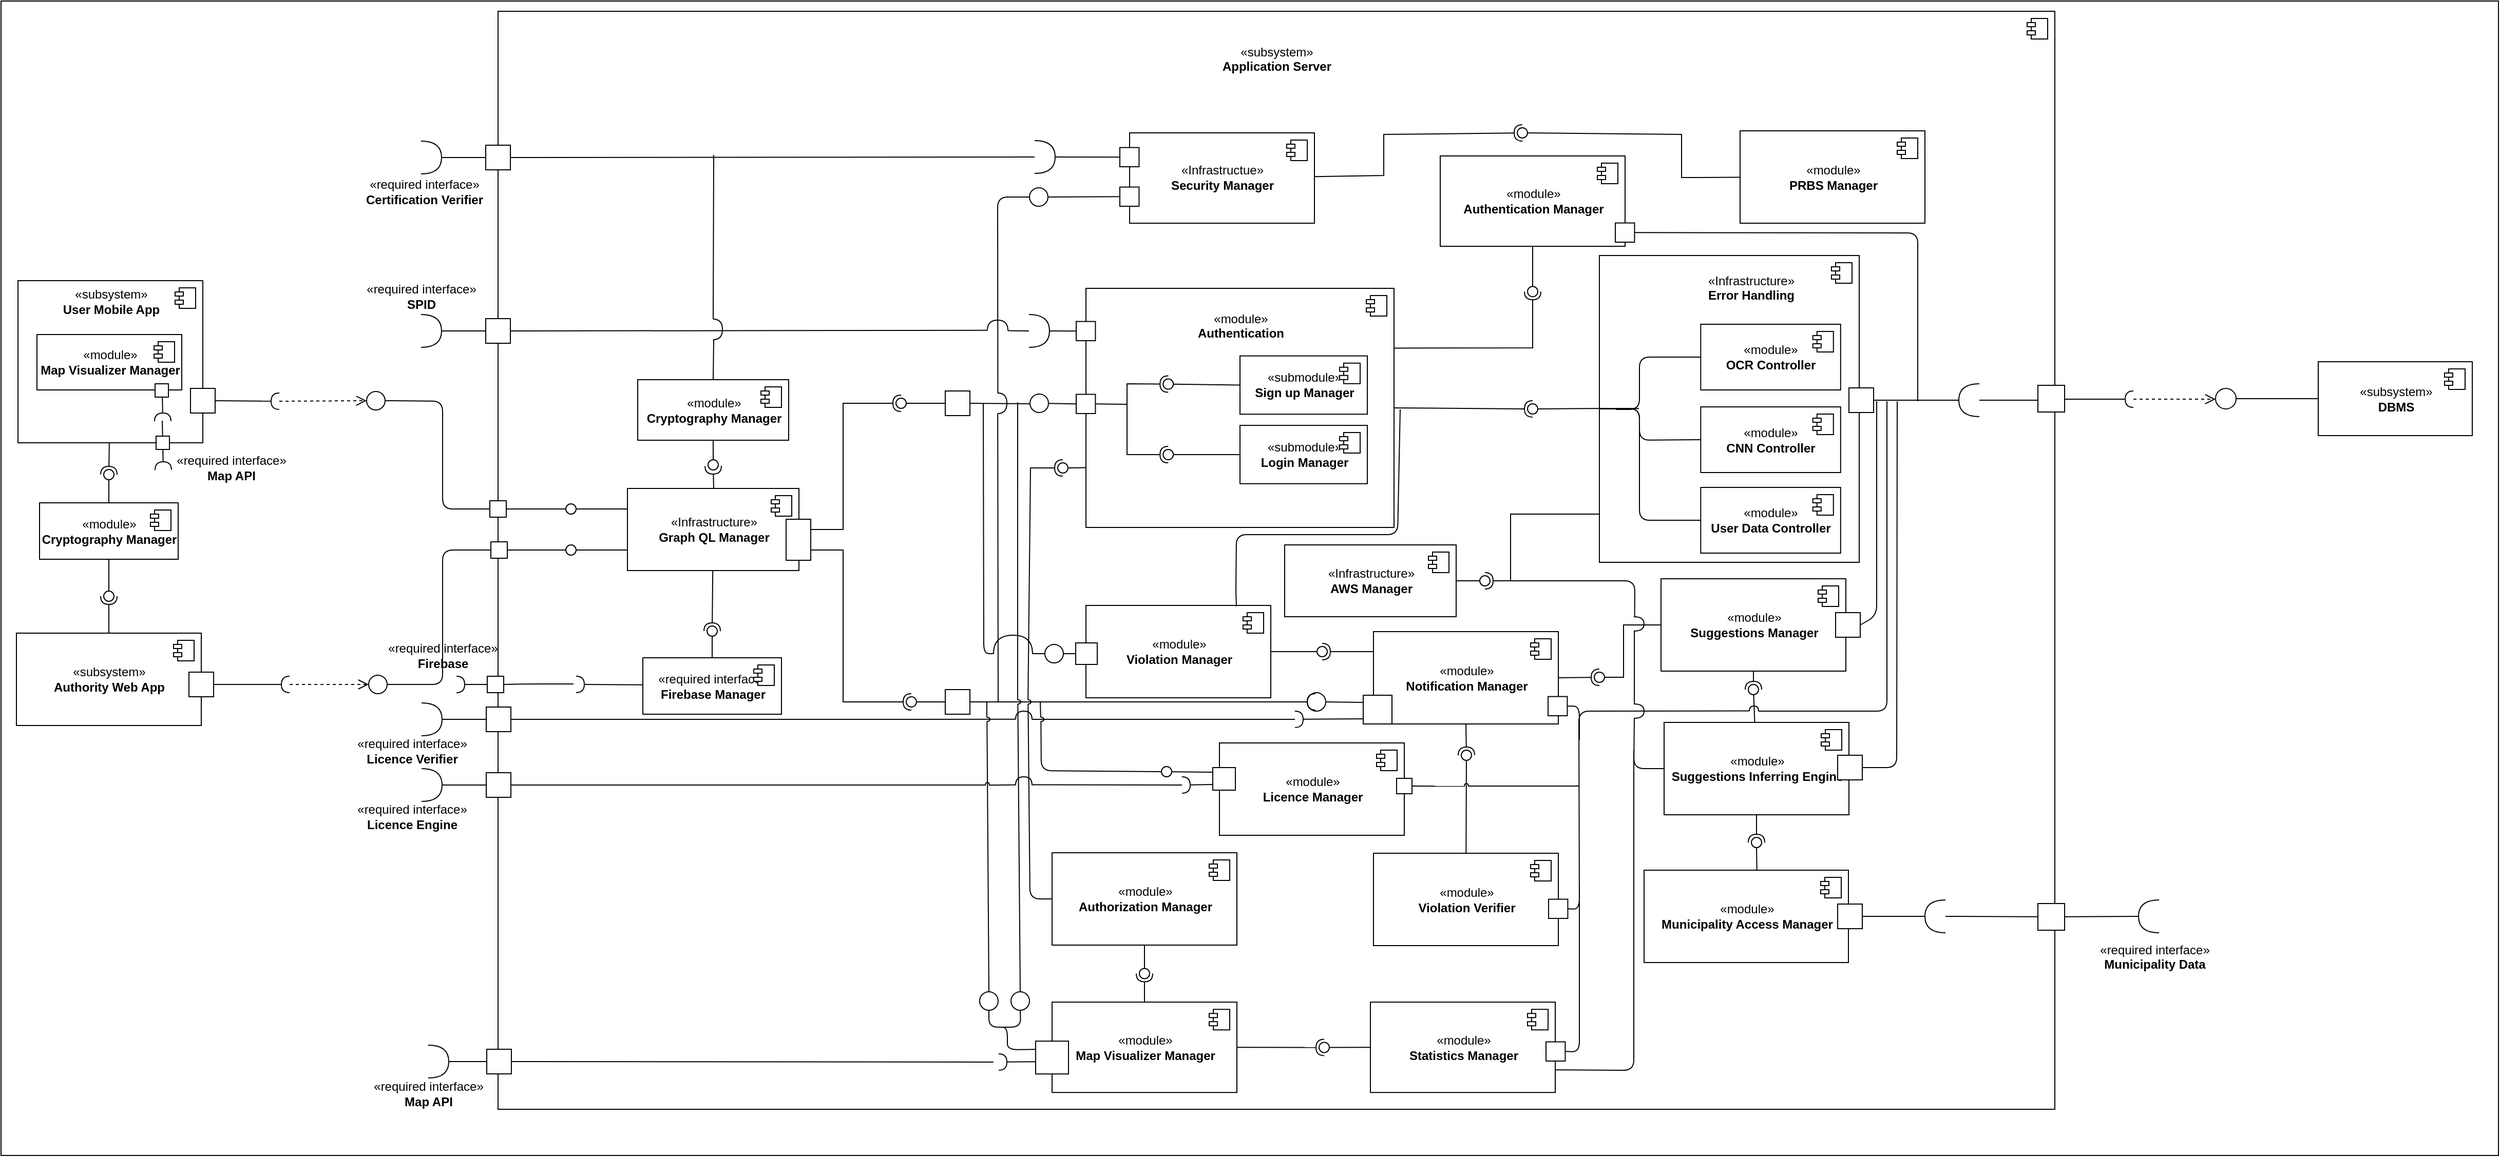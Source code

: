 <mxfile version="12.3.3" type="device" pages="1"><diagram name="Page-1" id="5f0bae14-7c28-e335-631c-24af17079c00"><mxGraphModel dx="4223" dy="-360" grid="1" gridSize="10" guides="1" tooltips="1" connect="1" arrows="1" fold="1" page="1" pageScale="1" pageWidth="1100" pageHeight="850" background="#ffffff" math="0" shadow="0"><root><mxCell id="0"/><mxCell id="1" parent="0"/><mxCell id="BNI4dnyCkLqJJTf4XU7P-861" value="" style="rounded=0;whiteSpace=wrap;html=1;" parent="1" vertex="1"><mxGeometry x="-670" y="1780" width="2432" height="1125" as="geometry"/></mxCell><mxCell id="BNI4dnyCkLqJJTf4XU7P-834" value="" style="html=1;" parent="1" vertex="1"><mxGeometry x="-186" y="1790" width="1516" height="1070" as="geometry"/></mxCell><mxCell id="BNI4dnyCkLqJJTf4XU7P-835" value="" style="shape=component;jettyWidth=8;jettyHeight=4;" parent="BNI4dnyCkLqJJTf4XU7P-834" vertex="1"><mxGeometry x="1" width="20" height="20" relative="1" as="geometry"><mxPoint x="-27" y="7" as="offset"/></mxGeometry></mxCell><mxCell id="BNI4dnyCkLqJJTf4XU7P-580" value="&lt;span&gt;«subsystem»&lt;br&gt;&lt;/span&gt;&lt;b&gt;Application Server&lt;/b&gt;" style="text;html=1;resizable=0;points=[];autosize=1;align=center;verticalAlign=top;spacingTop=-4;" parent="BNI4dnyCkLqJJTf4XU7P-834" vertex="1"><mxGeometry x="703" y="30" width="110" height="30" as="geometry"/></mxCell><mxCell id="BNI4dnyCkLqJJTf4XU7P-576" value="" style="ellipse;whiteSpace=wrap;html=1;fontFamily=Helvetica;fontSize=12;fontColor=#000000;align=center;strokeColor=#000000;fillColor=#ffffff;points=[];aspect=fixed;resizable=0;" parent="BNI4dnyCkLqJJTf4XU7P-834" vertex="1"><mxGeometry x="938" y="720" width="10" height="10" as="geometry"/></mxCell><mxCell id="BNI4dnyCkLqJJTf4XU7P-697" value="" style="ellipse;whiteSpace=wrap;html=1;aspect=fixed;" parent="BNI4dnyCkLqJJTf4XU7P-834" vertex="1"><mxGeometry x="788" y="664" width="18" height="18" as="geometry"/></mxCell><mxCell id="BNI4dnyCkLqJJTf4XU7P-655" value="" style="ellipse;whiteSpace=wrap;html=1;fontFamily=Helvetica;fontSize=12;fontColor=#000000;align=center;strokeColor=#000000;fillColor=#ffffff;points=[];aspect=fixed;resizable=0;" parent="BNI4dnyCkLqJJTf4XU7P-834" vertex="1"><mxGeometry x="797.5" y="619" width="10" height="10" as="geometry"/></mxCell><mxCell id="BNI4dnyCkLqJJTf4XU7P-851" value="«Infrastructure»&lt;br&gt;&lt;b&gt;AWS Manager&lt;/b&gt;" style="html=1;" parent="BNI4dnyCkLqJJTf4XU7P-834" vertex="1"><mxGeometry x="766" y="520" width="167" height="70" as="geometry"/></mxCell><mxCell id="BNI4dnyCkLqJJTf4XU7P-852" value="" style="shape=component;jettyWidth=8;jettyHeight=4;" parent="BNI4dnyCkLqJJTf4XU7P-851" vertex="1"><mxGeometry x="1" width="20" height="20" relative="1" as="geometry"><mxPoint x="-27" y="7" as="offset"/></mxGeometry></mxCell><mxCell id="BNI4dnyCkLqJJTf4XU7P-853" value="" style="rounded=0;orthogonalLoop=1;jettySize=auto;html=1;endArrow=none;endFill=0;exitX=1;exitY=0.5;exitDx=0;exitDy=0;" parent="BNI4dnyCkLqJJTf4XU7P-834" source="BNI4dnyCkLqJJTf4XU7P-851" target="BNI4dnyCkLqJJTf4XU7P-855" edge="1"><mxGeometry relative="1" as="geometry"><mxPoint x="948" y="522" as="sourcePoint"/></mxGeometry></mxCell><mxCell id="BNI4dnyCkLqJJTf4XU7P-855" value="" style="ellipse;whiteSpace=wrap;html=1;fontFamily=Helvetica;fontSize=12;fontColor=#000000;align=center;strokeColor=#000000;fillColor=#ffffff;points=[];aspect=fixed;resizable=0;" parent="BNI4dnyCkLqJJTf4XU7P-834" vertex="1"><mxGeometry x="956" y="550" width="10" height="10" as="geometry"/></mxCell><mxCell id="BNI4dnyCkLqJJTf4XU7P-856" value="«module»&lt;br&gt;&lt;b&gt;Cryptography Manager&lt;/b&gt;" style="html=1;" parent="BNI4dnyCkLqJJTf4XU7P-834" vertex="1"><mxGeometry x="136" y="359" width="147" height="59" as="geometry"/></mxCell><mxCell id="BNI4dnyCkLqJJTf4XU7P-857" value="" style="shape=component;jettyWidth=8;jettyHeight=4;" parent="BNI4dnyCkLqJJTf4XU7P-856" vertex="1"><mxGeometry x="1" width="20" height="20" relative="1" as="geometry"><mxPoint x="-27" y="7" as="offset"/></mxGeometry></mxCell><mxCell id="BNI4dnyCkLqJJTf4XU7P-858" value="" style="rounded=0;orthogonalLoop=1;jettySize=auto;html=1;endArrow=none;endFill=0;" parent="BNI4dnyCkLqJJTf4XU7P-834" source="BNI4dnyCkLqJJTf4XU7P-856" target="BNI4dnyCkLqJJTf4XU7P-860" edge="1"><mxGeometry relative="1" as="geometry"><mxPoint x="-525" y="246" as="sourcePoint"/></mxGeometry></mxCell><mxCell id="BNI4dnyCkLqJJTf4XU7P-860" value="" style="ellipse;whiteSpace=wrap;html=1;fontFamily=Helvetica;fontSize=12;fontColor=#000000;align=center;strokeColor=#000000;fillColor=#ffffff;points=[];aspect=fixed;resizable=0;" parent="BNI4dnyCkLqJJTf4XU7P-834" vertex="1"><mxGeometry x="204.5" y="437" width="10" height="10" as="geometry"/></mxCell><mxCell id="Q9dtcfLaZ9WoyXFkhOoi-9" value="" style="endArrow=none;html=1;entryX=0.081;entryY=0.01;entryDx=0;entryDy=0;entryPerimeter=0;" parent="BNI4dnyCkLqJJTf4XU7P-834" target="Q9dtcfLaZ9WoyXFkhOoi-10" edge="1"><mxGeometry width="50" height="50" relative="1" as="geometry"><mxPoint x="985" y="555" as="sourcePoint"/><mxPoint x="1096" y="600" as="targetPoint"/><Array as="points"><mxPoint x="1107" y="555"/></Array></mxGeometry></mxCell><mxCell id="Q9dtcfLaZ9WoyXFkhOoi-10" value="" style="shape=requiredInterface;html=1;verticalLabelPosition=bottom;" parent="BNI4dnyCkLqJJTf4XU7P-834" vertex="1"><mxGeometry x="1106" y="590" width="10" height="14" as="geometry"/></mxCell><mxCell id="Q9dtcfLaZ9WoyXFkhOoi-11" value="" style="shape=requiredInterface;html=1;verticalLabelPosition=bottom;" parent="BNI4dnyCkLqJJTf4XU7P-834" vertex="1"><mxGeometry x="1106" y="675" width="10" height="14" as="geometry"/></mxCell><mxCell id="Q9dtcfLaZ9WoyXFkhOoi-12" value="" style="endArrow=none;html=1;entryX=0.052;entryY=0.988;entryDx=0;entryDy=0;entryPerimeter=0;exitX=0.052;exitY=-0.025;exitDx=0;exitDy=0;exitPerimeter=0;" parent="BNI4dnyCkLqJJTf4XU7P-834" source="Q9dtcfLaZ9WoyXFkhOoi-11" edge="1"><mxGeometry width="50" height="50" relative="1" as="geometry"><mxPoint x="1106.35" y="675.77" as="sourcePoint"/><mxPoint x="1106.52" y="603.832" as="targetPoint"/></mxGeometry></mxCell><mxCell id="Q9dtcfLaZ9WoyXFkhOoi-14" value="" style="endArrow=none;html=1;exitX=1;exitY=0.75;exitDx=0;exitDy=0;" parent="BNI4dnyCkLqJJTf4XU7P-834" source="BNI4dnyCkLqJJTf4XU7P-558" edge="1"><mxGeometry width="50" height="50" relative="1" as="geometry"><mxPoint x="1076" y="860" as="sourcePoint"/><mxPoint x="1106" y="720" as="targetPoint"/><Array as="points"><mxPoint x="1106" y="1032"/></Array></mxGeometry></mxCell><mxCell id="6MVlqvc-B7ZzAgtWbMRd-6" value="" style="endArrow=none;html=1;" edge="1" parent="BNI4dnyCkLqJJTf4XU7P-834"><mxGeometry width="50" height="50" relative="1" as="geometry"><mxPoint x="209.5" y="359" as="sourcePoint"/><mxPoint x="210" y="320" as="targetPoint"/></mxGeometry></mxCell><mxCell id="6MVlqvc-B7ZzAgtWbMRd-9" value="" style="shape=requiredInterface;html=1;verticalLabelPosition=bottom;" vertex="1" parent="BNI4dnyCkLqJJTf4XU7P-834"><mxGeometry x="209.5" y="300" width="9" height="20" as="geometry"/></mxCell><mxCell id="6MVlqvc-B7ZzAgtWbMRd-10" value="" style="endArrow=none;html=1;" edge="1" parent="BNI4dnyCkLqJJTf4XU7P-834"><mxGeometry width="50" height="50" relative="1" as="geometry"><mxPoint x="209.5" y="300" as="sourcePoint"/><mxPoint x="210" y="140" as="targetPoint"/></mxGeometry></mxCell><mxCell id="6MVlqvc-B7ZzAgtWbMRd-74" value="" style="whiteSpace=wrap;html=1;aspect=fixed;" vertex="1" parent="BNI4dnyCkLqJJTf4XU7P-834"><mxGeometry x="-10.5" y="648" width="16" height="16" as="geometry"/></mxCell><mxCell id="6MVlqvc-B7ZzAgtWbMRd-73" value="" style="rounded=0;orthogonalLoop=1;jettySize=auto;html=1;endArrow=halfCircle;endFill=0;endSize=6;strokeWidth=1;" edge="1" parent="BNI4dnyCkLqJJTf4XU7P-834"><mxGeometry relative="1" as="geometry"><mxPoint x="-10.5" y="656" as="sourcePoint"/><mxPoint x="-40.5" y="656" as="targetPoint"/></mxGeometry></mxCell><mxCell id="6MVlqvc-B7ZzAgtWbMRd-75" value="" style="endArrow=none;html=1;exitX=1;exitY=0.5;exitDx=0;exitDy=0;" edge="1" source="6MVlqvc-B7ZzAgtWbMRd-74" parent="BNI4dnyCkLqJJTf4XU7P-834"><mxGeometry width="50" height="50" relative="1" as="geometry"><mxPoint x="1.5" y="648.5" as="sourcePoint"/><mxPoint x="73.5" y="655.5" as="targetPoint"/><Array as="points"><mxPoint x="33.5" y="655.5"/></Array></mxGeometry></mxCell><mxCell id="6MVlqvc-B7ZzAgtWbMRd-77" value="" style="rounded=0;orthogonalLoop=1;jettySize=auto;html=1;endArrow=halfCircle;endFill=0;endSize=6;strokeWidth=1;exitX=-0.001;exitY=0.479;exitDx=0;exitDy=0;exitPerimeter=0;" edge="1" parent="BNI4dnyCkLqJJTf4XU7P-834" source="BNI4dnyCkLqJJTf4XU7P-802"><mxGeometry relative="1" as="geometry"><mxPoint x="106" y="656" as="sourcePoint"/><mxPoint x="76" y="656" as="targetPoint"/></mxGeometry></mxCell><mxCell id="BNI4dnyCkLqJJTf4XU7P-550" value="" style="rounded=0;orthogonalLoop=1;jettySize=auto;html=1;endArrow=halfCircle;endFill=0;endSize=6;strokeWidth=1;" parent="1" edge="1"><mxGeometry relative="1" as="geometry"><mxPoint x="1323" y="2168" as="sourcePoint"/><mxPoint x="1406.5" y="2168" as="targetPoint"/></mxGeometry></mxCell><mxCell id="BNI4dnyCkLqJJTf4XU7P-551" value="«module»&lt;br&gt;&lt;b&gt;Authentication Manager&lt;/b&gt;" style="html=1;" parent="1" vertex="1"><mxGeometry x="731.5" y="1930.978" width="180" height="88.043" as="geometry"/></mxCell><mxCell id="BNI4dnyCkLqJJTf4XU7P-552" value="" style="shape=component;jettyWidth=8;jettyHeight=4;" parent="BNI4dnyCkLqJJTf4XU7P-551" vertex="1"><mxGeometry x="1" width="20" height="20" relative="1" as="geometry"><mxPoint x="-27" y="7" as="offset"/></mxGeometry></mxCell><mxCell id="BNI4dnyCkLqJJTf4XU7P-553" value="" style="rounded=0;orthogonalLoop=1;jettySize=auto;html=1;endArrow=none;endFill=0;exitX=0.5;exitY=1;exitDx=0;exitDy=0;" parent="1" source="BNI4dnyCkLqJJTf4XU7P-551" target="BNI4dnyCkLqJJTf4XU7P-554" edge="1"><mxGeometry relative="1" as="geometry"><mxPoint x="187.5" y="2337.663" as="sourcePoint"/></mxGeometry></mxCell><mxCell id="BNI4dnyCkLqJJTf4XU7P-554" value="" style="ellipse;whiteSpace=wrap;html=1;fontFamily=Helvetica;fontSize=12;fontColor=#000000;align=center;strokeColor=#000000;fillColor=#ffffff;points=[];aspect=fixed;resizable=0;" parent="1" vertex="1"><mxGeometry x="816.5" y="2058.152" width="10" height="10" as="geometry"/></mxCell><mxCell id="BNI4dnyCkLqJJTf4XU7P-555" value="«Infrastructue»&lt;br&gt;&lt;b&gt;Security Manager&lt;/b&gt;" style="html=1;" parent="1" vertex="1"><mxGeometry x="429" y="1908.478" width="180" height="88.043" as="geometry"/></mxCell><mxCell id="BNI4dnyCkLqJJTf4XU7P-556" value="" style="shape=component;jettyWidth=8;jettyHeight=4;" parent="BNI4dnyCkLqJJTf4XU7P-555" vertex="1"><mxGeometry x="1" width="20" height="20" relative="1" as="geometry"><mxPoint x="-27" y="7" as="offset"/></mxGeometry></mxCell><mxCell id="BNI4dnyCkLqJJTf4XU7P-557" value="" style="whiteSpace=wrap;html=1;aspect=fixed;" parent="BNI4dnyCkLqJJTf4XU7P-555" vertex="1"><mxGeometry x="-9.5" y="14.304" width="18.717" height="18.717" as="geometry"/></mxCell><mxCell id="BNI4dnyCkLqJJTf4XU7P-558" value="«module»&lt;br&gt;&lt;b&gt;Statistics Manager&lt;/b&gt;" style="html=1;" parent="1" vertex="1"><mxGeometry x="663.5" y="2755.587" width="180" height="88.043" as="geometry"/></mxCell><mxCell id="BNI4dnyCkLqJJTf4XU7P-559" value="" style="shape=component;jettyWidth=8;jettyHeight=4;" parent="BNI4dnyCkLqJJTf4XU7P-558" vertex="1"><mxGeometry x="1" width="20" height="20" relative="1" as="geometry"><mxPoint x="-27" y="7" as="offset"/></mxGeometry></mxCell><mxCell id="BNI4dnyCkLqJJTf4XU7P-560" value="«module»&lt;br&gt;&lt;b&gt;Map Visualizer Manager&lt;/b&gt;" style="html=1;" parent="1" vertex="1"><mxGeometry x="353.5" y="2755.587" width="180" height="88.043" as="geometry"/></mxCell><mxCell id="BNI4dnyCkLqJJTf4XU7P-561" value="" style="shape=component;jettyWidth=8;jettyHeight=4;" parent="BNI4dnyCkLqJJTf4XU7P-560" vertex="1"><mxGeometry x="1" width="20" height="20" relative="1" as="geometry"><mxPoint x="-27" y="7" as="offset"/></mxGeometry></mxCell><mxCell id="BNI4dnyCkLqJJTf4XU7P-562" value="" style="whiteSpace=wrap;html=1;aspect=fixed;" parent="BNI4dnyCkLqJJTf4XU7P-560" vertex="1"><mxGeometry x="-16" y="38" width="32" height="32" as="geometry"/></mxCell><mxCell id="BNI4dnyCkLqJJTf4XU7P-563" value="" style="rounded=0;orthogonalLoop=1;jettySize=auto;html=1;endArrow=halfCircle;endFill=0;entryX=0.5;entryY=0.5;entryDx=0;entryDy=0;endSize=6;strokeWidth=1;exitX=0.5;exitY=0;exitDx=0;exitDy=0;" parent="1" source="BNI4dnyCkLqJJTf4XU7P-560" target="BNI4dnyCkLqJJTf4XU7P-564" edge="1"><mxGeometry relative="1" as="geometry"><mxPoint x="-152.5" y="3000.37" as="sourcePoint"/></mxGeometry></mxCell><mxCell id="BNI4dnyCkLqJJTf4XU7P-564" value="" style="ellipse;whiteSpace=wrap;html=1;fontFamily=Helvetica;fontSize=12;fontColor=#000000;align=center;strokeColor=#000000;fillColor=#ffffff;points=[];aspect=fixed;resizable=0;" parent="1" vertex="1"><mxGeometry x="438.5" y="2722.696" width="10" height="10" as="geometry"/></mxCell><mxCell id="BNI4dnyCkLqJJTf4XU7P-565" value="" style="rounded=0;orthogonalLoop=1;jettySize=auto;html=1;endArrow=none;endFill=0;exitX=0;exitY=0.5;exitDx=0;exitDy=0;" parent="1" source="BNI4dnyCkLqJJTf4XU7P-558" target="BNI4dnyCkLqJJTf4XU7P-567" edge="1"><mxGeometry relative="1" as="geometry"><mxPoint x="277.5" y="2879.065" as="sourcePoint"/></mxGeometry></mxCell><mxCell id="BNI4dnyCkLqJJTf4XU7P-566" value="" style="rounded=0;orthogonalLoop=1;jettySize=auto;html=1;endArrow=halfCircle;endFill=0;entryX=0.5;entryY=0.5;entryDx=0;entryDy=0;endSize=6;strokeWidth=1;exitX=1;exitY=0.5;exitDx=0;exitDy=0;" parent="1" source="BNI4dnyCkLqJJTf4XU7P-560" target="BNI4dnyCkLqJJTf4XU7P-567" edge="1"><mxGeometry relative="1" as="geometry"><mxPoint x="357.5" y="2722.543" as="sourcePoint"/></mxGeometry></mxCell><mxCell id="BNI4dnyCkLqJJTf4XU7P-567" value="" style="ellipse;whiteSpace=wrap;html=1;fontFamily=Helvetica;fontSize=12;fontColor=#000000;align=center;strokeColor=#000000;fillColor=#ffffff;points=[];aspect=fixed;resizable=0;" parent="1" vertex="1"><mxGeometry x="613.5" y="2794.717" width="10" height="10" as="geometry"/></mxCell><mxCell id="BNI4dnyCkLqJJTf4XU7P-568" value="«module»&lt;br&gt;&lt;b&gt;Violation Verifier&lt;/b&gt;" style="html=1;" parent="1" vertex="1"><mxGeometry x="666.5" y="2610.5" width="180" height="90" as="geometry"/></mxCell><mxCell id="BNI4dnyCkLqJJTf4XU7P-569" value="" style="shape=component;jettyWidth=8;jettyHeight=4;" parent="BNI4dnyCkLqJJTf4XU7P-568" vertex="1"><mxGeometry x="1" width="20" height="20" relative="1" as="geometry"><mxPoint x="-27" y="7" as="offset"/></mxGeometry></mxCell><mxCell id="BNI4dnyCkLqJJTf4XU7P-570" value="«module»&lt;br&gt;&lt;b&gt;Suggestions Manager&lt;/b&gt;" style="html=1;" parent="1" vertex="1"><mxGeometry x="946.5" y="2343" width="180" height="90" as="geometry"/></mxCell><mxCell id="BNI4dnyCkLqJJTf4XU7P-571" value="" style="shape=component;jettyWidth=8;jettyHeight=4;" parent="BNI4dnyCkLqJJTf4XU7P-570" vertex="1"><mxGeometry x="1" width="20" height="20" relative="1" as="geometry"><mxPoint x="-27" y="7" as="offset"/></mxGeometry></mxCell><mxCell id="BNI4dnyCkLqJJTf4XU7P-572" value="" style="rounded=0;orthogonalLoop=1;jettySize=auto;html=1;endArrow=none;endFill=0;exitX=0;exitY=0.5;exitDx=0;exitDy=0;" parent="1" source="BNI4dnyCkLqJJTf4XU7P-570" target="BNI4dnyCkLqJJTf4XU7P-573" edge="1"><mxGeometry relative="1" as="geometry"><mxPoint x="786.5" y="2622.5" as="sourcePoint"/><Array as="points"><mxPoint x="910" y="2388"/><mxPoint x="910" y="2439"/></Array></mxGeometry></mxCell><mxCell id="BNI4dnyCkLqJJTf4XU7P-573" value="" style="ellipse;whiteSpace=wrap;html=1;fontFamily=Helvetica;fontSize=12;fontColor=#000000;align=center;strokeColor=#000000;fillColor=#ffffff;points=[];aspect=fixed;resizable=0;" parent="1" vertex="1"><mxGeometry x="881.5" y="2434" width="10" height="10" as="geometry"/></mxCell><mxCell id="BNI4dnyCkLqJJTf4XU7P-574" value="" style="whiteSpace=wrap;html=1;aspect=fixed;" parent="1" vertex="1"><mxGeometry x="1116.5" y="2376" width="24" height="24" as="geometry"/></mxCell><mxCell id="BNI4dnyCkLqJJTf4XU7P-575" value="" style="endArrow=none;html=1;exitX=1;exitY=0.5;exitDx=0;exitDy=0;" parent="1" source="BNI4dnyCkLqJJTf4XU7P-574" edge="1"><mxGeometry width="50" height="50" relative="1" as="geometry"><mxPoint x="920.5" y="2426" as="sourcePoint"/><mxPoint x="1156.5" y="2170" as="targetPoint"/><Array as="points"><mxPoint x="1156.5" y="2379"/></Array></mxGeometry></mxCell><mxCell id="BNI4dnyCkLqJJTf4XU7P-577" value="" style="rounded=0;orthogonalLoop=1;jettySize=auto;html=1;endArrow=none;endFill=0;" parent="1" source="BNI4dnyCkLqJJTf4XU7P-568" target="BNI4dnyCkLqJJTf4XU7P-576" edge="1"><mxGeometry relative="1" as="geometry"><mxPoint x="-289.5" y="2423" as="sourcePoint"/></mxGeometry></mxCell><mxCell id="BNI4dnyCkLqJJTf4XU7P-578" value="«module»&lt;br&gt;&lt;b&gt;PRBS Manager&lt;/b&gt;" style="html=1;" parent="1" vertex="1"><mxGeometry x="1023.5" y="1906.5" width="180" height="90" as="geometry"/></mxCell><mxCell id="BNI4dnyCkLqJJTf4XU7P-579" value="" style="shape=component;jettyWidth=8;jettyHeight=4;" parent="BNI4dnyCkLqJJTf4XU7P-578" vertex="1"><mxGeometry x="1" width="20" height="20" relative="1" as="geometry"><mxPoint x="-27" y="7" as="offset"/></mxGeometry></mxCell><mxCell id="BNI4dnyCkLqJJTf4XU7P-581" value="«module»&lt;br&gt;&lt;b&gt;Municipality Access Manager&lt;/b&gt;" style="html=1;" parent="1" vertex="1"><mxGeometry x="930" y="2627" width="199" height="90" as="geometry"/></mxCell><mxCell id="BNI4dnyCkLqJJTf4XU7P-582" value="" style="shape=component;jettyWidth=8;jettyHeight=4;" parent="BNI4dnyCkLqJJTf4XU7P-581" vertex="1"><mxGeometry x="1" width="20" height="20" relative="1" as="geometry"><mxPoint x="-27" y="7" as="offset"/></mxGeometry></mxCell><mxCell id="BNI4dnyCkLqJJTf4XU7P-583" value="" style="shape=requiredInterface;html=1;verticalLabelPosition=bottom;rotation=-180;" parent="1" vertex="1"><mxGeometry x="1411.5" y="2656" width="20" height="32" as="geometry"/></mxCell><mxCell id="BNI4dnyCkLqJJTf4XU7P-584" value="" style="shape=requiredInterface;html=1;verticalLabelPosition=bottom;rotation=-180;" parent="1" vertex="1"><mxGeometry x="1203.5" y="2656" width="20" height="32" as="geometry"/></mxCell><mxCell id="BNI4dnyCkLqJJTf4XU7P-585" value="" style="endArrow=none;html=1;entryX=1;entryY=0.5;entryDx=0;entryDy=0;entryPerimeter=0;" parent="1" source="BNI4dnyCkLqJJTf4XU7P-604" target="BNI4dnyCkLqJJTf4XU7P-584" edge="1"><mxGeometry width="50" height="50" relative="1" as="geometry"><mxPoint x="340.5" y="3084.5" as="sourcePoint"/><mxPoint x="390.5" y="3034.5" as="targetPoint"/></mxGeometry></mxCell><mxCell id="BNI4dnyCkLqJJTf4XU7P-586" value="«module»&lt;br&gt;&lt;b&gt;Suggestions Inferring Engine&lt;/b&gt;" style="html=1;" parent="1" vertex="1"><mxGeometry x="949.5" y="2483" width="180" height="90" as="geometry"/></mxCell><mxCell id="BNI4dnyCkLqJJTf4XU7P-587" value="" style="shape=component;jettyWidth=8;jettyHeight=4;" parent="BNI4dnyCkLqJJTf4XU7P-586" vertex="1"><mxGeometry x="1" width="20" height="20" relative="1" as="geometry"><mxPoint x="-27" y="7" as="offset"/></mxGeometry></mxCell><mxCell id="BNI4dnyCkLqJJTf4XU7P-588" value="" style="ellipse;whiteSpace=wrap;html=1;fontFamily=Helvetica;fontSize=12;fontColor=#000000;align=center;strokeColor=#000000;fillColor=#ffffff;points=[];aspect=fixed;resizable=0;" parent="1" vertex="1"><mxGeometry x="1034.5" y="2595" width="10" height="10" as="geometry"/></mxCell><mxCell id="BNI4dnyCkLqJJTf4XU7P-589" value="" style="rounded=0;orthogonalLoop=1;jettySize=auto;html=1;endArrow=none;endFill=0;exitX=0.552;exitY=0.005;exitDx=0;exitDy=0;exitPerimeter=0;" parent="1" source="BNI4dnyCkLqJJTf4XU7P-581" target="BNI4dnyCkLqJJTf4XU7P-588" edge="1"><mxGeometry relative="1" as="geometry"><mxPoint x="-349.5" y="2443.5" as="sourcePoint"/></mxGeometry></mxCell><mxCell id="BNI4dnyCkLqJJTf4XU7P-590" value="" style="rounded=0;orthogonalLoop=1;jettySize=auto;html=1;endArrow=halfCircle;endFill=0;entryX=0.5;entryY=0.5;entryDx=0;entryDy=0;endSize=6;strokeWidth=1;" parent="1" source="BNI4dnyCkLqJJTf4XU7P-586" target="BNI4dnyCkLqJJTf4XU7P-588" edge="1"><mxGeometry relative="1" as="geometry"><mxPoint x="-309.5" y="2443.5" as="sourcePoint"/></mxGeometry></mxCell><mxCell id="BNI4dnyCkLqJJTf4XU7P-591" value="" style="whiteSpace=wrap;html=1;aspect=fixed;" parent="1" vertex="1"><mxGeometry x="419.5" y="1961.283" width="18.717" height="18.717" as="geometry"/></mxCell><mxCell id="BNI4dnyCkLqJJTf4XU7P-592" value="" style="shape=requiredInterface;html=1;verticalLabelPosition=bottom;" parent="1" vertex="1"><mxGeometry x="300.5" y="2162" width="9" height="20" as="geometry"/></mxCell><mxCell id="BNI4dnyCkLqJJTf4XU7P-593" value="" style="ellipse;whiteSpace=wrap;html=1;aspect=fixed;" parent="1" vertex="1"><mxGeometry x="283" y="2745.5" width="18" height="18" as="geometry"/></mxCell><mxCell id="BNI4dnyCkLqJJTf4XU7P-594" value="" style="ellipse;whiteSpace=wrap;html=1;aspect=fixed;" parent="1" vertex="1"><mxGeometry x="313.5" y="2745.5" width="18" height="18" as="geometry"/></mxCell><mxCell id="BNI4dnyCkLqJJTf4XU7P-596" value="" style="shape=requiredInterface;html=1;verticalLabelPosition=bottom;rotation=0;" parent="1" vertex="1"><mxGeometry x="320" y="2461" width="3" height="4" as="geometry"/></mxCell><mxCell id="BNI4dnyCkLqJJTf4XU7P-597" value="" style="endArrow=none;html=1;exitX=0.5;exitY=0;exitDx=0;exitDy=0;entryX=0.055;entryY=1.002;entryDx=0;entryDy=0;entryPerimeter=0;" parent="1" source="BNI4dnyCkLqJJTf4XU7P-594" target="BNI4dnyCkLqJJTf4XU7P-596" edge="1"><mxGeometry width="50" height="50" relative="1" as="geometry"><mxPoint x="-269.5" y="2730" as="sourcePoint"/><mxPoint x="-219.5" y="2680" as="targetPoint"/></mxGeometry></mxCell><mxCell id="BNI4dnyCkLqJJTf4XU7P-598" value="" style="whiteSpace=wrap;html=1;aspect=fixed;" parent="1" vertex="1"><mxGeometry x="902" y="1996.283" width="18.717" height="18.717" as="geometry"/></mxCell><mxCell id="BNI4dnyCkLqJJTf4XU7P-599" value="" style="shape=requiredInterface;html=1;verticalLabelPosition=bottom;rotation=-180;" parent="1" vertex="1"><mxGeometry x="1236.5" y="2153" width="20" height="32" as="geometry"/></mxCell><mxCell id="BNI4dnyCkLqJJTf4XU7P-600" value="" style="endArrow=none;html=1;exitX=0;exitY=0.5;exitDx=0;exitDy=0;exitPerimeter=0;" parent="1" source="BNI4dnyCkLqJJTf4XU7P-599" edge="1"><mxGeometry width="50" height="50" relative="1" as="geometry"><mxPoint x="960.5" y="2290" as="sourcePoint"/><mxPoint x="1326.5" y="2169.0" as="targetPoint"/></mxGeometry></mxCell><mxCell id="BNI4dnyCkLqJJTf4XU7P-601" value="" style="whiteSpace=wrap;html=1;aspect=fixed;" parent="1" vertex="1"><mxGeometry x="1118.5" y="2515" width="24" height="24" as="geometry"/></mxCell><mxCell id="BNI4dnyCkLqJJTf4XU7P-602" value="" style="endArrow=none;html=1;exitX=1;exitY=0.5;exitDx=0;exitDy=0;" parent="1" source="BNI4dnyCkLqJJTf4XU7P-601" edge="1"><mxGeometry width="50" height="50" relative="1" as="geometry"><mxPoint x="515.5" y="2639.5" as="sourcePoint"/><mxPoint x="1176.5" y="2170" as="targetPoint"/><Array as="points"><mxPoint x="1176" y="2527"/></Array></mxGeometry></mxCell><mxCell id="BNI4dnyCkLqJJTf4XU7P-603" value="" style="endArrow=none;html=1;entryX=1;entryY=0.5;entryDx=0;entryDy=0;entryPerimeter=0;" parent="1" source="BNI4dnyCkLqJJTf4XU7P-581" target="BNI4dnyCkLqJJTf4XU7P-604" edge="1"><mxGeometry width="50" height="50" relative="1" as="geometry"><mxPoint x="1127.5" y="2702" as="sourcePoint"/><mxPoint x="1204.5" y="2702" as="targetPoint"/></mxGeometry></mxCell><mxCell id="BNI4dnyCkLqJJTf4XU7P-604" value="" style="whiteSpace=wrap;html=1;aspect=fixed;" parent="1" vertex="1"><mxGeometry x="1118.5" y="2660" width="24" height="24" as="geometry"/></mxCell><mxCell id="BNI4dnyCkLqJJTf4XU7P-605" value="" style="shape=requiredInterface;html=1;verticalLabelPosition=bottom;rotation=0;" parent="1" vertex="1"><mxGeometry x="336.5" y="1916" width="20" height="32" as="geometry"/></mxCell><mxCell id="BNI4dnyCkLqJJTf4XU7P-606" value="" style="endArrow=none;html=1;entryX=0;entryY=0.5;entryDx=0;entryDy=0;exitX=1;exitY=0.5;exitDx=0;exitDy=0;exitPerimeter=0;" parent="1" source="BNI4dnyCkLqJJTf4XU7P-605" target="BNI4dnyCkLqJJTf4XU7P-557" edge="1"><mxGeometry width="50" height="50" relative="1" as="geometry"><mxPoint x="-379.5" y="2050" as="sourcePoint"/><mxPoint x="-329.5" y="2000" as="targetPoint"/></mxGeometry></mxCell><mxCell id="BNI4dnyCkLqJJTf4XU7P-607" value="«module»&lt;br&gt;&lt;b&gt;Violation Manager&lt;/b&gt;" style="html=1;" parent="1" vertex="1"><mxGeometry x="386.5" y="2369" width="180" height="90" as="geometry"/></mxCell><mxCell id="BNI4dnyCkLqJJTf4XU7P-608" value="" style="shape=component;jettyWidth=8;jettyHeight=4;" parent="BNI4dnyCkLqJJTf4XU7P-607" vertex="1"><mxGeometry x="1" width="20" height="20" relative="1" as="geometry"><mxPoint x="-27" y="7" as="offset"/></mxGeometry></mxCell><mxCell id="BNI4dnyCkLqJJTf4XU7P-609" value="" style="whiteSpace=wrap;html=1;aspect=fixed;" parent="BNI4dnyCkLqJJTf4XU7P-607" vertex="1"><mxGeometry x="-10" y="36.5" width="21" height="21" as="geometry"/></mxCell><mxCell id="BNI4dnyCkLqJJTf4XU7P-610" value="" style="ellipse;whiteSpace=wrap;html=1;aspect=fixed;" parent="1" vertex="1"><mxGeometry x="331.5" y="1962" width="18" height="18" as="geometry"/></mxCell><mxCell id="BNI4dnyCkLqJJTf4XU7P-611" value="" style="rounded=0;orthogonalLoop=1;jettySize=auto;html=1;endArrow=none;endFill=0;exitX=0;exitY=0.5;exitDx=0;exitDy=0;entryX=1;entryY=0.5;entryDx=0;entryDy=0;" parent="1" source="BNI4dnyCkLqJJTf4XU7P-591" target="BNI4dnyCkLqJJTf4XU7P-610" edge="1"><mxGeometry relative="1" as="geometry"><mxPoint x="-237" y="2185.5" as="sourcePoint"/><mxPoint x="-31.5" y="2070.5" as="targetPoint"/></mxGeometry></mxCell><mxCell id="BNI4dnyCkLqJJTf4XU7P-612" value="" style="endArrow=none;html=1;entryX=0;entryY=0.5;entryDx=0;entryDy=0;exitX=0.023;exitY=0.008;exitDx=0;exitDy=0;exitPerimeter=0;" parent="1" source="BNI4dnyCkLqJJTf4XU7P-592" target="BNI4dnyCkLqJJTf4XU7P-610" edge="1"><mxGeometry width="50" height="50" relative="1" as="geometry"><mxPoint x="-289.5" y="2190" as="sourcePoint"/><mxPoint x="-239.5" y="2130" as="targetPoint"/><Array as="points"><mxPoint x="300.5" y="1971"/></Array></mxGeometry></mxCell><mxCell id="BNI4dnyCkLqJJTf4XU7P-613" value="" style="ellipse;whiteSpace=wrap;html=1;aspect=fixed;" parent="1" vertex="1"><mxGeometry x="346.5" y="2407" width="18" height="18" as="geometry"/></mxCell><mxCell id="BNI4dnyCkLqJJTf4XU7P-614" value="" style="endArrow=none;html=1;entryX=0;entryY=0.5;entryDx=0;entryDy=0;" parent="1" source="BNI4dnyCkLqJJTf4XU7P-613" target="BNI4dnyCkLqJJTf4XU7P-609" edge="1"><mxGeometry width="50" height="50" relative="1" as="geometry"><mxPoint x="-39.5" y="2516" as="sourcePoint"/><mxPoint x="-179.5" y="2445" as="targetPoint"/></mxGeometry></mxCell><mxCell id="BNI4dnyCkLqJJTf4XU7P-615" value="" style="shape=requiredInterface;html=1;verticalLabelPosition=bottom;rotation=-90;" parent="1" vertex="1"><mxGeometry x="306.5" y="2388" width="18" height="38" as="geometry"/></mxCell><mxCell id="BNI4dnyCkLqJJTf4XU7P-616" value="" style="endArrow=none;html=1;entryX=0;entryY=0.5;entryDx=0;entryDy=0;exitX=-0.002;exitY=0.988;exitDx=0;exitDy=0;exitPerimeter=0;" parent="1" source="BNI4dnyCkLqJJTf4XU7P-615" target="BNI4dnyCkLqJJTf4XU7P-613" edge="1"><mxGeometry width="50" height="50" relative="1" as="geometry"><mxPoint x="-69.5" y="2516" as="sourcePoint"/><mxPoint x="-169.5" y="2395" as="targetPoint"/></mxGeometry></mxCell><mxCell id="BNI4dnyCkLqJJTf4XU7P-617" value="" style="whiteSpace=wrap;html=1;aspect=fixed;" parent="1" vertex="1"><mxGeometry x="837" y="2655.283" width="18.717" height="18.717" as="geometry"/></mxCell><mxCell id="BNI4dnyCkLqJJTf4XU7P-618" value="" style="shape=requiredInterface;html=1;verticalLabelPosition=bottom;rotation=-90;" parent="1" vertex="1"><mxGeometry x="1034.5" y="2465" width="5" height="9" as="geometry"/></mxCell><mxCell id="BNI4dnyCkLqJJTf4XU7P-619" value="" style="endArrow=none;html=1;exitX=1;exitY=0.5;exitDx=0;exitDy=0;entryX=0.039;entryY=0.011;entryDx=0;entryDy=0;entryPerimeter=0;" parent="1" source="BNI4dnyCkLqJJTf4XU7P-617" target="BNI4dnyCkLqJJTf4XU7P-618" edge="1"><mxGeometry width="50" height="50" relative="1" as="geometry"><mxPoint x="480.5" y="2580" as="sourcePoint"/><mxPoint x="530.5" y="2530" as="targetPoint"/><Array as="points"><mxPoint x="867" y="2665"/><mxPoint x="866.5" y="2472"/></Array></mxGeometry></mxCell><mxCell id="BNI4dnyCkLqJJTf4XU7P-620" value="" style="endArrow=none;html=1;exitX=0.011;exitY=0.988;exitDx=0;exitDy=0;exitPerimeter=0;" parent="1" source="BNI4dnyCkLqJJTf4XU7P-618" edge="1"><mxGeometry width="50" height="50" relative="1" as="geometry"><mxPoint x="780.5" y="2460" as="sourcePoint"/><mxPoint x="1166.5" y="2170" as="targetPoint"/><Array as="points"><mxPoint x="1166.5" y="2472"/></Array></mxGeometry></mxCell><mxCell id="BNI4dnyCkLqJJTf4XU7P-621" value="" style="whiteSpace=wrap;html=1;aspect=fixed;" parent="1" vertex="1"><mxGeometry x="834.5" y="2794.283" width="18.717" height="18.717" as="geometry"/></mxCell><mxCell id="BNI4dnyCkLqJJTf4XU7P-623" value="" style="endArrow=none;html=1;exitX=1;exitY=0.5;exitDx=0;exitDy=0;" parent="1" source="BNI4dnyCkLqJJTf4XU7P-648" edge="1"><mxGeometry width="50" height="50" relative="1" as="geometry"><mxPoint x="460.5" y="2570" as="sourcePoint"/><mxPoint x="867" y="2500" as="targetPoint"/><Array as="points"><mxPoint x="867" y="2467"/></Array></mxGeometry></mxCell><mxCell id="BNI4dnyCkLqJJTf4XU7P-624" value="" style="html=1;" parent="1" vertex="1"><mxGeometry x="386.5" y="2060" width="300" height="233" as="geometry"/></mxCell><mxCell id="BNI4dnyCkLqJJTf4XU7P-625" value="" style="shape=component;jettyWidth=8;jettyHeight=4;" parent="BNI4dnyCkLqJJTf4XU7P-624" vertex="1"><mxGeometry x="1" width="20" height="20" relative="1" as="geometry"><mxPoint x="-27" y="7" as="offset"/></mxGeometry></mxCell><mxCell id="BNI4dnyCkLqJJTf4XU7P-626" value="&lt;span&gt;«module»&lt;/span&gt;&lt;br&gt;&lt;b&gt;Authentication&lt;/b&gt;" style="text;html=1;resizable=0;points=[];autosize=1;align=center;verticalAlign=top;spacingTop=-4;" parent="BNI4dnyCkLqJJTf4XU7P-624" vertex="1"><mxGeometry x="105.196" y="20.11" width="90" height="30" as="geometry"/></mxCell><mxCell id="BNI4dnyCkLqJJTf4XU7P-627" value="«submodule»&lt;br&gt;&lt;b&gt;Sign up Manager&lt;/b&gt;" style="html=1;" parent="BNI4dnyCkLqJJTf4XU7P-624" vertex="1"><mxGeometry x="150" y="65.835" width="124" height="56.808" as="geometry"/></mxCell><mxCell id="BNI4dnyCkLqJJTf4XU7P-628" value="" style="shape=component;jettyWidth=8;jettyHeight=4;" parent="BNI4dnyCkLqJJTf4XU7P-627" vertex="1"><mxGeometry x="1" width="20" height="20" relative="1" as="geometry"><mxPoint x="-27" y="7" as="offset"/></mxGeometry></mxCell><mxCell id="BNI4dnyCkLqJJTf4XU7P-629" value="" style="ellipse;whiteSpace=wrap;html=1;fontFamily=Helvetica;fontSize=12;fontColor=#000000;align=center;strokeColor=#000000;fillColor=#ffffff;points=[];aspect=fixed;resizable=0;" parent="BNI4dnyCkLqJJTf4XU7P-624" vertex="1"><mxGeometry x="75.123" y="88.295" width="10" height="10" as="geometry"/></mxCell><mxCell id="BNI4dnyCkLqJJTf4XU7P-630" value="" style="rounded=0;orthogonalLoop=1;jettySize=auto;html=1;endArrow=none;endFill=0;exitX=0;exitY=0.5;exitDx=0;exitDy=0;" parent="BNI4dnyCkLqJJTf4XU7P-624" source="BNI4dnyCkLqJJTf4XU7P-627" target="BNI4dnyCkLqJJTf4XU7P-629" edge="1"><mxGeometry relative="1" as="geometry"><mxPoint x="-336.509" y="76.27" as="sourcePoint"/></mxGeometry></mxCell><mxCell id="BNI4dnyCkLqJJTf4XU7P-631" value="«submodule»&lt;br&gt;&lt;b&gt;Login Manager&lt;/b&gt;" style="html=1;" parent="BNI4dnyCkLqJJTf4XU7P-624" vertex="1"><mxGeometry x="150" y="133.549" width="124" height="56.808" as="geometry"/></mxCell><mxCell id="BNI4dnyCkLqJJTf4XU7P-632" value="" style="shape=component;jettyWidth=8;jettyHeight=4;" parent="BNI4dnyCkLqJJTf4XU7P-631" vertex="1"><mxGeometry x="1" width="20" height="20" relative="1" as="geometry"><mxPoint x="-27" y="7" as="offset"/></mxGeometry></mxCell><mxCell id="BNI4dnyCkLqJJTf4XU7P-633" value="" style="ellipse;whiteSpace=wrap;html=1;fontFamily=Helvetica;fontSize=12;fontColor=#000000;align=center;strokeColor=#000000;fillColor=#ffffff;points=[];aspect=fixed;resizable=0;" parent="BNI4dnyCkLqJJTf4XU7P-624" vertex="1"><mxGeometry x="75.123" y="157.008" width="10" height="10" as="geometry"/></mxCell><mxCell id="BNI4dnyCkLqJJTf4XU7P-634" value="" style="rounded=0;orthogonalLoop=1;jettySize=auto;html=1;endArrow=none;endFill=0;exitX=0;exitY=0.5;exitDx=0;exitDy=0;" parent="BNI4dnyCkLqJJTf4XU7P-624" source="BNI4dnyCkLqJJTf4XU7P-631" target="BNI4dnyCkLqJJTf4XU7P-633" edge="1"><mxGeometry relative="1" as="geometry"><mxPoint x="-722.509" y="-39.121" as="sourcePoint"/></mxGeometry></mxCell><mxCell id="BNI4dnyCkLqJJTf4XU7P-635" value="" style="html=1;" parent="1" vertex="1"><mxGeometry x="-653.5" y="2052.5" width="180" height="158" as="geometry"/></mxCell><mxCell id="BNI4dnyCkLqJJTf4XU7P-636" value="" style="shape=component;jettyWidth=8;jettyHeight=4;" parent="BNI4dnyCkLqJJTf4XU7P-635" vertex="1"><mxGeometry x="1" width="20" height="20" relative="1" as="geometry"><mxPoint x="-27" y="7" as="offset"/></mxGeometry></mxCell><mxCell id="_gD9tNMOD5IyJQyh3M8D-1" value="«subsystem»&lt;br&gt;&lt;b&gt;User Mobile App&lt;/b&gt;" style="text;html=1;align=center;verticalAlign=middle;resizable=0;points=[];;autosize=1;" parent="BNI4dnyCkLqJJTf4XU7P-635" vertex="1"><mxGeometry x="40" y="5" width="100" height="30" as="geometry"/></mxCell><mxCell id="_gD9tNMOD5IyJQyh3M8D-2" value="«module»&lt;br&gt;&lt;b&gt;Map Visualizer Manager&lt;/b&gt;" style="html=1;" parent="BNI4dnyCkLqJJTf4XU7P-635" vertex="1"><mxGeometry x="18.5" y="52.5" width="141" height="54" as="geometry"/></mxCell><mxCell id="_gD9tNMOD5IyJQyh3M8D-3" value="" style="shape=component;jettyWidth=8;jettyHeight=4;" parent="_gD9tNMOD5IyJQyh3M8D-2" vertex="1"><mxGeometry x="1" width="20" height="20" relative="1" as="geometry"><mxPoint x="-27" y="7" as="offset"/></mxGeometry></mxCell><mxCell id="_gD9tNMOD5IyJQyh3M8D-7" value="" style="rounded=0;orthogonalLoop=1;jettySize=auto;html=1;endArrow=halfCircle;endFill=0;endSize=6;strokeWidth=1;" parent="BNI4dnyCkLqJJTf4XU7P-635" edge="1"><mxGeometry relative="1" as="geometry"><mxPoint x="140.5" y="106.5" as="sourcePoint"/><mxPoint x="141" y="137" as="targetPoint"/></mxGeometry></mxCell><mxCell id="BNI4dnyCkLqJJTf4XU7P-637" value="«subsystem»&lt;br&gt;&lt;b&gt;Authority Web App&lt;/b&gt;" style="html=1;" parent="1" vertex="1"><mxGeometry x="-655" y="2396" width="180" height="90" as="geometry"/></mxCell><mxCell id="BNI4dnyCkLqJJTf4XU7P-638" value="" style="shape=component;jettyWidth=8;jettyHeight=4;" parent="BNI4dnyCkLqJJTf4XU7P-637" vertex="1"><mxGeometry x="1" width="20" height="20" relative="1" as="geometry"><mxPoint x="-27" y="7" as="offset"/></mxGeometry></mxCell><mxCell id="BNI4dnyCkLqJJTf4XU7P-639" value="«module»&lt;br&gt;&lt;b&gt;Authorization Manager&lt;/b&gt;" style="html=1;" parent="1" vertex="1"><mxGeometry x="353.5" y="2610" width="180" height="90" as="geometry"/></mxCell><mxCell id="BNI4dnyCkLqJJTf4XU7P-640" value="" style="shape=component;jettyWidth=8;jettyHeight=4;" parent="BNI4dnyCkLqJJTf4XU7P-639" vertex="1"><mxGeometry x="1" width="20" height="20" relative="1" as="geometry"><mxPoint x="-27" y="7" as="offset"/></mxGeometry></mxCell><mxCell id="BNI4dnyCkLqJJTf4XU7P-641" value="" style="whiteSpace=wrap;html=1;aspect=fixed;" parent="1" vertex="1"><mxGeometry x="377" y="2163.283" width="18.717" height="18.717" as="geometry"/></mxCell><mxCell id="BNI4dnyCkLqJJTf4XU7P-642" value="" style="rounded=0;orthogonalLoop=1;jettySize=auto;html=1;endArrow=halfCircle;endFill=0;entryX=0.5;entryY=0.5;entryDx=0;entryDy=0;endSize=6;strokeWidth=1;exitX=1;exitY=0.5;exitDx=0;exitDy=0;" parent="1" source="BNI4dnyCkLqJJTf4XU7P-641" target="BNI4dnyCkLqJJTf4XU7P-629" edge="1"><mxGeometry relative="1" as="geometry"><mxPoint x="396.5" y="2159" as="sourcePoint"/><Array as="points"><mxPoint x="426.5" y="2173"/><mxPoint x="426.5" y="2153"/></Array></mxGeometry></mxCell><mxCell id="BNI4dnyCkLqJJTf4XU7P-643" value="" style="rounded=0;orthogonalLoop=1;jettySize=auto;html=1;endArrow=halfCircle;endFill=0;entryX=0.5;entryY=0.5;entryDx=0;entryDy=0;endSize=6;strokeWidth=1;" parent="1" target="BNI4dnyCkLqJJTf4XU7P-633" edge="1"><mxGeometry relative="1" as="geometry"><mxPoint x="426.5" y="2170" as="sourcePoint"/><Array as="points"><mxPoint x="426.5" y="2222"/></Array></mxGeometry></mxCell><mxCell id="BNI4dnyCkLqJJTf4XU7P-644" value="" style="rounded=0;orthogonalLoop=1;jettySize=auto;html=1;endArrow=halfCircle;endFill=0;entryX=0.5;entryY=0.5;entryDx=0;entryDy=0;endSize=6;strokeWidth=1;exitX=1;exitY=0.25;exitDx=0;exitDy=0;" parent="1" source="BNI4dnyCkLqJJTf4XU7P-624" target="BNI4dnyCkLqJJTf4XU7P-554" edge="1"><mxGeometry relative="1" as="geometry"><mxPoint x="806.5" y="2210" as="sourcePoint"/><Array as="points"><mxPoint x="821.5" y="2118"/></Array></mxGeometry></mxCell><mxCell id="BNI4dnyCkLqJJTf4XU7P-645" value="«module»&lt;br&gt;&lt;b&gt;Notification Manager&lt;/b&gt;" style="html=1;" parent="1" vertex="1"><mxGeometry x="666.5" y="2394.5" width="180" height="90" as="geometry"/></mxCell><mxCell id="BNI4dnyCkLqJJTf4XU7P-646" value="" style="shape=component;jettyWidth=8;jettyHeight=4;" parent="BNI4dnyCkLqJJTf4XU7P-645" vertex="1"><mxGeometry x="1" width="20" height="20" relative="1" as="geometry"><mxPoint x="-27" y="7" as="offset"/></mxGeometry></mxCell><mxCell id="BNI4dnyCkLqJJTf4XU7P-647" value="" style="whiteSpace=wrap;html=1;aspect=fixed;" parent="BNI4dnyCkLqJJTf4XU7P-645" vertex="1"><mxGeometry x="-10" y="62" width="28" height="28" as="geometry"/></mxCell><mxCell id="BNI4dnyCkLqJJTf4XU7P-648" value="" style="whiteSpace=wrap;html=1;aspect=fixed;" parent="BNI4dnyCkLqJJTf4XU7P-645" vertex="1"><mxGeometry x="170" y="63.283" width="18.717" height="18.717" as="geometry"/></mxCell><mxCell id="BNI4dnyCkLqJJTf4XU7P-649" value="" style="rounded=0;orthogonalLoop=1;jettySize=auto;html=1;endArrow=none;endFill=0;exitX=0.5;exitY=1;exitDx=0;exitDy=0;" parent="1" source="BNI4dnyCkLqJJTf4XU7P-639" target="BNI4dnyCkLqJJTf4XU7P-564" edge="1"><mxGeometry relative="1" as="geometry"><mxPoint x="213.5" y="2939" as="sourcePoint"/></mxGeometry></mxCell><mxCell id="BNI4dnyCkLqJJTf4XU7P-650" value="" style="rounded=0;orthogonalLoop=1;jettySize=auto;html=1;endArrow=none;endFill=0;exitX=0;exitY=0.5;exitDx=0;exitDy=0;" parent="1" source="BNI4dnyCkLqJJTf4XU7P-695" target="BNI4dnyCkLqJJTf4XU7P-652" edge="1"><mxGeometry relative="1" as="geometry"><mxPoint x="106.5" y="2005" as="sourcePoint"/></mxGeometry></mxCell><mxCell id="BNI4dnyCkLqJJTf4XU7P-651" value="" style="rounded=0;orthogonalLoop=1;jettySize=auto;html=1;endArrow=halfCircle;endFill=0;entryX=0.5;entryY=0.5;entryDx=0;entryDy=0;endSize=6;strokeWidth=1;exitX=1;exitY=0.5;exitDx=0;exitDy=0;" parent="1" source="BNI4dnyCkLqJJTf4XU7P-689" target="BNI4dnyCkLqJJTf4XU7P-652" edge="1"><mxGeometry relative="1" as="geometry"><mxPoint x="306.5" y="2172" as="sourcePoint"/></mxGeometry></mxCell><mxCell id="BNI4dnyCkLqJJTf4XU7P-652" value="" style="ellipse;whiteSpace=wrap;html=1;fontFamily=Helvetica;fontSize=12;fontColor=#000000;align=center;strokeColor=#000000;fillColor=#ffffff;points=[];aspect=fixed;resizable=0;" parent="1" vertex="1"><mxGeometry x="336.5" y="2167.5" width="10" height="10" as="geometry"/></mxCell><mxCell id="BNI4dnyCkLqJJTf4XU7P-653" value="" style="rounded=0;orthogonalLoop=1;jettySize=auto;html=1;endArrow=none;endFill=0;exitX=1;exitY=0.5;exitDx=0;exitDy=0;" parent="1" source="BNI4dnyCkLqJJTf4XU7P-607" target="BNI4dnyCkLqJJTf4XU7P-655" edge="1"><mxGeometry relative="1" as="geometry"><mxPoint x="146.5" y="2334" as="sourcePoint"/></mxGeometry></mxCell><mxCell id="BNI4dnyCkLqJJTf4XU7P-654" value="" style="rounded=0;orthogonalLoop=1;jettySize=auto;html=1;endArrow=halfCircle;endFill=0;entryX=0.5;entryY=0.5;entryDx=0;entryDy=0;endSize=6;strokeWidth=1;exitX=0.003;exitY=0.217;exitDx=0;exitDy=0;exitPerimeter=0;" parent="1" source="BNI4dnyCkLqJJTf4XU7P-645" target="BNI4dnyCkLqJJTf4XU7P-655" edge="1"><mxGeometry relative="1" as="geometry"><mxPoint x="186.5" y="2334" as="sourcePoint"/></mxGeometry></mxCell><mxCell id="BNI4dnyCkLqJJTf4XU7P-656" value="" style="html=1;" parent="1" vertex="1"><mxGeometry x="886.5" y="2028" width="253" height="299" as="geometry"/></mxCell><mxCell id="BNI4dnyCkLqJJTf4XU7P-657" value="" style="shape=component;jettyWidth=8;jettyHeight=4;" parent="BNI4dnyCkLqJJTf4XU7P-656" vertex="1"><mxGeometry x="1" width="20" height="20" relative="1" as="geometry"><mxPoint x="-27" y="7" as="offset"/></mxGeometry></mxCell><mxCell id="BNI4dnyCkLqJJTf4XU7P-658" value="&lt;span&gt;«Infrastructure»&lt;/span&gt;&lt;br&gt;&lt;b&gt;Error Handling&lt;/b&gt;" style="text;html=1;resizable=0;points=[];autosize=1;align=center;verticalAlign=top;spacingTop=-4;" parent="BNI4dnyCkLqJJTf4XU7P-656" vertex="1"><mxGeometry x="97.781" y="15" width="100" height="30" as="geometry"/></mxCell><mxCell id="BNI4dnyCkLqJJTf4XU7P-659" value="«module»&lt;br&gt;&lt;b&gt;OCR Controller&lt;/b&gt;" style="html=1;" parent="BNI4dnyCkLqJJTf4XU7P-656" vertex="1"><mxGeometry x="98.66" y="67" width="136.231" height="64" as="geometry"/></mxCell><mxCell id="BNI4dnyCkLqJJTf4XU7P-660" value="" style="shape=component;jettyWidth=8;jettyHeight=4;" parent="BNI4dnyCkLqJJTf4XU7P-659" vertex="1"><mxGeometry x="1" width="20" height="20" relative="1" as="geometry"><mxPoint x="-27" y="7" as="offset"/></mxGeometry></mxCell><mxCell id="BNI4dnyCkLqJJTf4XU7P-661" value="«module»&lt;br&gt;&lt;b&gt;User Data Controller&lt;/b&gt;" style="html=1;" parent="BNI4dnyCkLqJJTf4XU7P-656" vertex="1"><mxGeometry x="98.66" y="226" width="136.231" height="64" as="geometry"/></mxCell><mxCell id="BNI4dnyCkLqJJTf4XU7P-662" value="" style="shape=component;jettyWidth=8;jettyHeight=4;" parent="BNI4dnyCkLqJJTf4XU7P-661" vertex="1"><mxGeometry x="1" width="20" height="20" relative="1" as="geometry"><mxPoint x="-27" y="7" as="offset"/></mxGeometry></mxCell><mxCell id="BNI4dnyCkLqJJTf4XU7P-663" value="«module»&lt;br&gt;&lt;b&gt;CNN Controller&lt;/b&gt;" style="html=1;" parent="BNI4dnyCkLqJJTf4XU7P-656" vertex="1"><mxGeometry x="98.66" y="147.5" width="136.231" height="64" as="geometry"/></mxCell><mxCell id="BNI4dnyCkLqJJTf4XU7P-664" value="" style="shape=component;jettyWidth=8;jettyHeight=4;" parent="BNI4dnyCkLqJJTf4XU7P-663" vertex="1"><mxGeometry x="1" width="20" height="20" relative="1" as="geometry"><mxPoint x="-27" y="7" as="offset"/></mxGeometry></mxCell><mxCell id="BNI4dnyCkLqJJTf4XU7P-665" value="" style="endArrow=none;html=1;entryX=0;entryY=0.5;entryDx=0;entryDy=0;" parent="1" target="BNI4dnyCkLqJJTf4XU7P-661" edge="1"><mxGeometry width="50" height="50" relative="1" as="geometry"><mxPoint x="888.5" y="2177.37" as="sourcePoint"/><mxPoint x="785.5" y="2122" as="targetPoint"/><Array as="points"><mxPoint x="925.5" y="2177"/><mxPoint x="925.5" y="2286"/></Array></mxGeometry></mxCell><mxCell id="BNI4dnyCkLqJJTf4XU7P-666" value="" style="endArrow=none;html=1;entryX=0;entryY=0.5;entryDx=0;entryDy=0;" parent="1" target="BNI4dnyCkLqJJTf4XU7P-663" edge="1"><mxGeometry width="50" height="50" relative="1" as="geometry"><mxPoint x="888.5" y="2177.37" as="sourcePoint"/><mxPoint x="776.5" y="2139.5" as="targetPoint"/><Array as="points"><mxPoint x="925.5" y="2177"/><mxPoint x="925.5" y="2208"/></Array></mxGeometry></mxCell><mxCell id="BNI4dnyCkLqJJTf4XU7P-667" value="" style="endArrow=none;html=1;entryX=0;entryY=0.5;entryDx=0;entryDy=0;" parent="1" target="BNI4dnyCkLqJJTf4XU7P-659" edge="1"><mxGeometry width="50" height="50" relative="1" as="geometry"><mxPoint x="902.5" y="2178" as="sourcePoint"/><mxPoint x="981" y="2127" as="targetPoint"/><Array as="points"><mxPoint x="925.5" y="2178"/><mxPoint x="925.5" y="2127"/></Array></mxGeometry></mxCell><mxCell id="BNI4dnyCkLqJJTf4XU7P-668" value="" style="endArrow=none;html=1;entryX=0;entryY=0.5;entryDx=0;entryDy=0;exitX=0;exitY=0.5;exitDx=0;exitDy=0;" parent="1" source="BNI4dnyCkLqJJTf4XU7P-656" edge="1"><mxGeometry width="50" height="50" relative="1" as="geometry"><mxPoint x="892.5" y="2177.37" as="sourcePoint"/><mxPoint x="910.5" y="2177.5" as="targetPoint"/><Array as="points"><mxPoint x="929.5" y="2177"/></Array></mxGeometry></mxCell><mxCell id="BNI4dnyCkLqJJTf4XU7P-669" value="" style="rounded=0;orthogonalLoop=1;jettySize=auto;html=1;endArrow=none;endFill=0;" parent="1" target="BNI4dnyCkLqJJTf4XU7P-671" edge="1"><mxGeometry relative="1" as="geometry"><mxPoint x="896.5" y="2177" as="sourcePoint"/></mxGeometry></mxCell><mxCell id="BNI4dnyCkLqJJTf4XU7P-670" value="" style="rounded=0;orthogonalLoop=1;jettySize=auto;html=1;endArrow=halfCircle;endFill=0;entryX=0.5;entryY=0.5;entryDx=0;entryDy=0;endSize=6;strokeWidth=1;exitX=1;exitY=0.5;exitDx=0;exitDy=0;" parent="1" source="BNI4dnyCkLqJJTf4XU7P-624" target="BNI4dnyCkLqJJTf4XU7P-671" edge="1"><mxGeometry relative="1" as="geometry"><mxPoint x="816.5" y="2270" as="sourcePoint"/></mxGeometry></mxCell><mxCell id="BNI4dnyCkLqJJTf4XU7P-671" value="" style="ellipse;whiteSpace=wrap;html=1;fontFamily=Helvetica;fontSize=12;fontColor=#000000;align=center;strokeColor=#000000;fillColor=#ffffff;points=[];aspect=fixed;resizable=0;" parent="1" vertex="1"><mxGeometry x="816.5" y="2172.5" width="10" height="10" as="geometry"/></mxCell><mxCell id="BNI4dnyCkLqJJTf4XU7P-672" value="" style="endArrow=none;html=1;" parent="1" edge="1"><mxGeometry width="50" height="50" relative="1" as="geometry"><mxPoint x="533" y="2370" as="sourcePoint"/><mxPoint x="692.5" y="2178" as="targetPoint"/><Array as="points"><mxPoint x="532.5" y="2356"/><mxPoint x="533" y="2300"/><mxPoint x="690" y="2300"/></Array></mxGeometry></mxCell><mxCell id="BNI4dnyCkLqJJTf4XU7P-673" value="" style="whiteSpace=wrap;html=1;aspect=fixed;" parent="1" vertex="1"><mxGeometry x="1129.5" y="2157" width="24" height="24" as="geometry"/></mxCell><mxCell id="BNI4dnyCkLqJJTf4XU7P-674" value="" style="endArrow=none;html=1;exitX=1;exitY=0.5;exitDx=0;exitDy=0;entryX=1;entryY=0.5;entryDx=0;entryDy=0;entryPerimeter=0;" parent="1" source="BNI4dnyCkLqJJTf4XU7P-673" target="BNI4dnyCkLqJJTf4XU7P-599" edge="1"><mxGeometry width="50" height="50" relative="1" as="geometry"><mxPoint x="1196.5" y="2190" as="sourcePoint"/><mxPoint x="1206.5" y="2190" as="targetPoint"/></mxGeometry></mxCell><mxCell id="BNI4dnyCkLqJJTf4XU7P-675" value="" style="rounded=0;orthogonalLoop=1;jettySize=auto;html=1;endArrow=halfCircle;endFill=0;entryX=0.5;entryY=0.5;entryDx=0;entryDy=0;endSize=6;strokeWidth=1;exitX=1;exitY=0.5;exitDx=0;exitDy=0;" parent="1" source="BNI4dnyCkLqJJTf4XU7P-645" target="BNI4dnyCkLqJJTf4XU7P-573" edge="1"><mxGeometry relative="1" as="geometry"><mxPoint x="931.5" y="2518" as="sourcePoint"/></mxGeometry></mxCell><mxCell id="BNI4dnyCkLqJJTf4XU7P-676" value="" style="rounded=0;orthogonalLoop=1;jettySize=auto;html=1;endArrow=halfCircle;endFill=0;entryX=0.5;entryY=0.5;entryDx=0;entryDy=0;endSize=6;strokeWidth=1;exitX=0.5;exitY=1;exitDx=0;exitDy=0;" parent="1" source="BNI4dnyCkLqJJTf4XU7P-645" target="BNI4dnyCkLqJJTf4XU7P-576" edge="1"><mxGeometry relative="1" as="geometry"><mxPoint x="156.5" y="2410" as="sourcePoint"/></mxGeometry></mxCell><mxCell id="BNI4dnyCkLqJJTf4XU7P-677" value="«subsystem»&lt;br&gt;&lt;b&gt;DBMS&lt;/b&gt;" style="html=1;" parent="1" vertex="1"><mxGeometry x="1586.5" y="2131.5" width="150" height="72" as="geometry"/></mxCell><mxCell id="BNI4dnyCkLqJJTf4XU7P-678" value="" style="shape=component;jettyWidth=8;jettyHeight=4;" parent="BNI4dnyCkLqJJTf4XU7P-677" vertex="1"><mxGeometry x="1" width="20" height="20" relative="1" as="geometry"><mxPoint x="-27" y="7" as="offset"/></mxGeometry></mxCell><mxCell id="BNI4dnyCkLqJJTf4XU7P-679" value="" style="rounded=0;orthogonalLoop=1;jettySize=auto;html=1;endArrow=none;endFill=0;" parent="1" source="BNI4dnyCkLqJJTf4XU7P-578" target="BNI4dnyCkLqJJTf4XU7P-681" edge="1"><mxGeometry relative="1" as="geometry"><mxPoint x="56.5" y="2314" as="sourcePoint"/><Array as="points"><mxPoint x="966.5" y="1952"/><mxPoint x="966.5" y="1910"/></Array></mxGeometry></mxCell><mxCell id="BNI4dnyCkLqJJTf4XU7P-680" value="" style="rounded=0;orthogonalLoop=1;jettySize=auto;html=1;endArrow=halfCircle;endFill=0;entryX=0.5;entryY=0.5;entryDx=0;entryDy=0;endSize=6;strokeWidth=1;" parent="1" source="BNI4dnyCkLqJJTf4XU7P-555" target="BNI4dnyCkLqJJTf4XU7P-681" edge="1"><mxGeometry relative="1" as="geometry"><mxPoint x="96.5" y="2314" as="sourcePoint"/><Array as="points"><mxPoint x="676.5" y="1950"/><mxPoint x="676.5" y="1910"/></Array></mxGeometry></mxCell><mxCell id="BNI4dnyCkLqJJTf4XU7P-681" value="" style="ellipse;whiteSpace=wrap;html=1;fontFamily=Helvetica;fontSize=12;fontColor=#000000;align=center;strokeColor=#000000;fillColor=#ffffff;points=[];aspect=fixed;resizable=0;" parent="1" vertex="1"><mxGeometry x="806.5" y="1903.5" width="10" height="10" as="geometry"/></mxCell><mxCell id="BNI4dnyCkLqJJTf4XU7P-682" value="" style="whiteSpace=wrap;html=1;aspect=fixed;" parent="1" vertex="1"><mxGeometry x="1313.5" y="2659.5" width="26" height="26" as="geometry"/></mxCell><mxCell id="BNI4dnyCkLqJJTf4XU7P-683" value="" style="endArrow=none;html=1;entryX=1;entryY=0.5;entryDx=0;entryDy=0;entryPerimeter=0;" parent="1" source="BNI4dnyCkLqJJTf4XU7P-682" target="BNI4dnyCkLqJJTf4XU7P-583" edge="1"><mxGeometry width="50" height="50" relative="1" as="geometry"><mxPoint x="1446.5" y="2454.5" as="sourcePoint"/><mxPoint x="1496.5" y="2404.5" as="targetPoint"/></mxGeometry></mxCell><mxCell id="BNI4dnyCkLqJJTf4XU7P-684" value="&lt;span&gt;«required interface»&lt;/span&gt;&lt;br&gt;&lt;b&gt;Municipality Data&lt;/b&gt;" style="text;html=1;resizable=0;points=[];autosize=1;align=center;verticalAlign=top;spacingTop=-4;" parent="1" vertex="1"><mxGeometry x="1366.5" y="2694.5" width="120" height="30" as="geometry"/></mxCell><mxCell id="BNI4dnyCkLqJJTf4XU7P-685" value="" style="endArrow=none;html=1;exitX=0;exitY=0.5;exitDx=0;exitDy=0;exitPerimeter=0;" parent="1" source="BNI4dnyCkLqJJTf4XU7P-584" target="BNI4dnyCkLqJJTf4XU7P-682" edge="1"><mxGeometry width="50" height="50" relative="1" as="geometry"><mxPoint x="928.5" y="2763" as="sourcePoint"/><mxPoint x="1293.5" y="2672" as="targetPoint"/></mxGeometry></mxCell><mxCell id="BNI4dnyCkLqJJTf4XU7P-686" value="" style="rounded=0;orthogonalLoop=1;jettySize=auto;html=1;endArrow=none;endFill=0;" parent="1" source="BNI4dnyCkLqJJTf4XU7P-586" target="BNI4dnyCkLqJJTf4XU7P-688" edge="1"><mxGeometry relative="1" as="geometry"><mxPoint x="106.5" y="2591" as="sourcePoint"/></mxGeometry></mxCell><mxCell id="BNI4dnyCkLqJJTf4XU7P-687" value="" style="rounded=0;orthogonalLoop=1;jettySize=auto;html=1;endArrow=halfCircle;endFill=0;entryX=0.5;entryY=0.5;entryDx=0;entryDy=0;endSize=6;strokeWidth=1;" parent="1" source="BNI4dnyCkLqJJTf4XU7P-570" target="BNI4dnyCkLqJJTf4XU7P-688" edge="1"><mxGeometry relative="1" as="geometry"><mxPoint x="146.5" y="2591" as="sourcePoint"/></mxGeometry></mxCell><mxCell id="BNI4dnyCkLqJJTf4XU7P-688" value="" style="ellipse;whiteSpace=wrap;html=1;fontFamily=Helvetica;fontSize=12;fontColor=#000000;align=center;strokeColor=#000000;fillColor=#ffffff;points=[];aspect=fixed;resizable=0;" parent="1" vertex="1"><mxGeometry x="1031.5" y="2446" width="10" height="10" as="geometry"/></mxCell><mxCell id="BNI4dnyCkLqJJTf4XU7P-689" value="" style="whiteSpace=wrap;html=1;aspect=fixed;" parent="1" vertex="1"><mxGeometry x="249.5" y="2160" width="24" height="24" as="geometry"/></mxCell><mxCell id="BNI4dnyCkLqJJTf4XU7P-690" value="" style="whiteSpace=wrap;html=1;aspect=fixed;" parent="1" vertex="1"><mxGeometry x="249.5" y="2451" width="24" height="24" as="geometry"/></mxCell><mxCell id="BNI4dnyCkLqJJTf4XU7P-691" value="" style="rounded=0;orthogonalLoop=1;jettySize=auto;html=1;endArrow=none;endFill=0;exitX=0;exitY=0.25;exitDx=0;exitDy=0;entryX=1;entryY=0.5;entryDx=0;entryDy=0;" parent="1" source="BNI4dnyCkLqJJTf4XU7P-647" target="BNI4dnyCkLqJJTf4XU7P-697" edge="1"><mxGeometry relative="1" as="geometry"><mxPoint x="656.66" y="2405.72" as="sourcePoint"/><mxPoint x="610.28" y="2463.66" as="targetPoint"/></mxGeometry></mxCell><mxCell id="BNI4dnyCkLqJJTf4XU7P-692" value="" style="rounded=0;orthogonalLoop=1;jettySize=auto;html=1;endArrow=halfCircle;endFill=0;endSize=6;strokeWidth=1;exitX=1;exitY=0.5;exitDx=0;exitDy=0;" parent="1" source="BNI4dnyCkLqJJTf4XU7P-690" edge="1"><mxGeometry relative="1" as="geometry"><mxPoint x="171.5" y="2596" as="sourcePoint"/><Array as="points"><mxPoint x="580" y="2463"/></Array><mxPoint x="610" y="2463" as="targetPoint"/></mxGeometry></mxCell><mxCell id="BNI4dnyCkLqJJTf4XU7P-694" value="" style="endArrow=none;html=1;entryX=0.009;entryY=1.002;entryDx=0;entryDy=0;entryPerimeter=0;" parent="1" target="BNI4dnyCkLqJJTf4XU7P-592" edge="1"><mxGeometry width="50" height="50" relative="1" as="geometry"><mxPoint x="301" y="2463" as="sourcePoint"/><mxPoint x="300.5" y="2184" as="targetPoint"/></mxGeometry></mxCell><mxCell id="BNI4dnyCkLqJJTf4XU7P-695" value="" style="ellipse;whiteSpace=wrap;html=1;aspect=fixed;" parent="1" vertex="1"><mxGeometry x="332" y="2163" width="18" height="18" as="geometry"/></mxCell><mxCell id="BNI4dnyCkLqJJTf4XU7P-696" value="" style="rounded=0;orthogonalLoop=1;jettySize=auto;html=1;endArrow=none;endFill=0;exitX=0;exitY=0.5;exitDx=0;exitDy=0;" parent="1" source="BNI4dnyCkLqJJTf4XU7P-641" target="BNI4dnyCkLqJJTf4XU7P-695" edge="1"><mxGeometry relative="1" as="geometry"><mxPoint x="377" y="2172.641" as="sourcePoint"/><mxPoint x="346.5" y="2172.5" as="targetPoint"/></mxGeometry></mxCell><mxCell id="BNI4dnyCkLqJJTf4XU7P-698" value="" style="endArrow=none;html=1;exitX=0.5;exitY=1;exitDx=0;exitDy=0;" parent="1" source="BNI4dnyCkLqJJTf4XU7P-594" edge="1"><mxGeometry width="50" height="50" relative="1" as="geometry"><mxPoint x="140" y="2760" as="sourcePoint"/><mxPoint x="300" y="2780" as="targetPoint"/><Array as="points"><mxPoint x="323" y="2780"/></Array></mxGeometry></mxCell><mxCell id="BNI4dnyCkLqJJTf4XU7P-699" value="" style="endArrow=none;html=1;exitX=0.5;exitY=0;exitDx=0;exitDy=0;entryX=0.048;entryY=1.014;entryDx=0;entryDy=0;entryPerimeter=0;" parent="1" source="BNI4dnyCkLqJJTf4XU7P-593" target="BNI4dnyCkLqJJTf4XU7P-755" edge="1"><mxGeometry width="50" height="50" relative="1" as="geometry"><mxPoint x="126.5" y="2620" as="sourcePoint"/><mxPoint x="295" y="2520" as="targetPoint"/></mxGeometry></mxCell><mxCell id="BNI4dnyCkLqJJTf4XU7P-700" value="" style="endArrow=none;html=1;exitX=-0.013;exitY=0.032;exitDx=0;exitDy=0;exitPerimeter=0;" parent="1" source="BNI4dnyCkLqJJTf4XU7P-596" edge="1"><mxGeometry width="50" height="50" relative="1" as="geometry"><mxPoint x="314.503" y="2439.34" as="sourcePoint"/><mxPoint x="320" y="2171" as="targetPoint"/></mxGeometry></mxCell><mxCell id="BNI4dnyCkLqJJTf4XU7P-701" value="" style="rounded=0;orthogonalLoop=1;jettySize=auto;html=1;endArrow=none;endFill=0;exitX=0;exitY=0.75;exitDx=0;exitDy=0;" parent="1" source="BNI4dnyCkLqJJTf4XU7P-624" target="BNI4dnyCkLqJJTf4XU7P-703" edge="1"><mxGeometry relative="1" as="geometry"><mxPoint x="136.5" y="2313" as="sourcePoint"/></mxGeometry></mxCell><mxCell id="BNI4dnyCkLqJJTf4XU7P-702" value="" style="rounded=0;orthogonalLoop=1;jettySize=auto;html=1;endArrow=halfCircle;endFill=0;entryX=0.5;entryY=0.5;entryDx=0;entryDy=0;endSize=6;strokeWidth=1;exitX=0.027;exitY=-0.022;exitDx=0;exitDy=0;exitPerimeter=0;" parent="1" source="BNI4dnyCkLqJJTf4XU7P-705" target="BNI4dnyCkLqJJTf4XU7P-703" edge="1"><mxGeometry relative="1" as="geometry"><mxPoint x="332.5" y="2410" as="sourcePoint"/><Array as="points"><mxPoint x="332.5" y="2235"/></Array></mxGeometry></mxCell><mxCell id="BNI4dnyCkLqJJTf4XU7P-703" value="" style="ellipse;whiteSpace=wrap;html=1;fontFamily=Helvetica;fontSize=12;fontColor=#000000;align=center;strokeColor=#000000;fillColor=#ffffff;points=[];aspect=fixed;resizable=0;" parent="1" vertex="1"><mxGeometry x="359" y="2230" width="10" height="10" as="geometry"/></mxCell><mxCell id="BNI4dnyCkLqJJTf4XU7P-704" value="" style="endArrow=none;html=1;entryX=0;entryY=0.5;entryDx=0;entryDy=0;exitX=0.052;exitY=1.009;exitDx=0;exitDy=0;exitPerimeter=0;" parent="1" source="BNI4dnyCkLqJJTf4XU7P-705" target="BNI4dnyCkLqJJTf4XU7P-639" edge="1"><mxGeometry width="50" height="50" relative="1" as="geometry"><mxPoint x="126.5" y="2430" as="sourcePoint"/><mxPoint x="176.5" y="2380" as="targetPoint"/><Array as="points"><mxPoint x="332" y="2655"/></Array></mxGeometry></mxCell><mxCell id="BNI4dnyCkLqJJTf4XU7P-705" value="" style="shape=requiredInterface;html=1;verticalLabelPosition=bottom;rotation=0;" parent="1" vertex="1"><mxGeometry x="330" y="2461" width="3" height="4" as="geometry"/></mxCell><mxCell id="BNI4dnyCkLqJJTf4XU7P-706" value="" style="endArrow=none;html=1;exitX=1;exitY=0.5;exitDx=0;exitDy=0;" parent="1" source="BNI4dnyCkLqJJTf4XU7P-598" edge="1"><mxGeometry width="50" height="50" relative="1" as="geometry"><mxPoint x="1476.5" y="2020" as="sourcePoint"/><mxPoint x="1196.5" y="2170" as="targetPoint"/><Array as="points"><mxPoint x="1196.5" y="2006"/></Array></mxGeometry></mxCell><mxCell id="BNI4dnyCkLqJJTf4XU7P-707" value="" style="whiteSpace=wrap;html=1;aspect=fixed;" parent="1" vertex="1"><mxGeometry x="-198" y="1920.5" width="24" height="24" as="geometry"/></mxCell><mxCell id="BNI4dnyCkLqJJTf4XU7P-708" value="" style="shape=requiredInterface;html=1;verticalLabelPosition=bottom;rotation=0;" parent="1" vertex="1"><mxGeometry x="-261" y="1916.5" width="20" height="32" as="geometry"/></mxCell><mxCell id="BNI4dnyCkLqJJTf4XU7P-709" value="" style="endArrow=none;html=1;entryX=1;entryY=0.5;entryDx=0;entryDy=0;entryPerimeter=0;exitX=0;exitY=0.5;exitDx=0;exitDy=0;" parent="1" source="BNI4dnyCkLqJJTf4XU7P-707" target="BNI4dnyCkLqJJTf4XU7P-708" edge="1"><mxGeometry width="50" height="50" relative="1" as="geometry"><mxPoint x="-241" y="1904.5" as="sourcePoint"/><mxPoint x="-270" y="1636.5" as="targetPoint"/></mxGeometry></mxCell><mxCell id="BNI4dnyCkLqJJTf4XU7P-710" value="«required interface»&lt;br&gt;&lt;b&gt;Certification Verifier&lt;/b&gt;" style="text;html=1;align=center;verticalAlign=middle;resizable=0;points=[];;autosize=1;" parent="1" vertex="1"><mxGeometry x="-318" y="1951" width="120" height="30" as="geometry"/></mxCell><mxCell id="BNI4dnyCkLqJJTf4XU7P-711" value="" style="endArrow=none;html=1;exitX=0;exitY=0.5;exitDx=0;exitDy=0;exitPerimeter=0;entryX=1;entryY=0.5;entryDx=0;entryDy=0;" parent="1" source="BNI4dnyCkLqJJTf4XU7P-605" target="BNI4dnyCkLqJJTf4XU7P-707" edge="1"><mxGeometry width="50" height="50" relative="1" as="geometry"><mxPoint x="36.5" y="1960" as="sourcePoint"/><mxPoint x="86.5" y="1910" as="targetPoint"/></mxGeometry></mxCell><mxCell id="BNI4dnyCkLqJJTf4XU7P-712" value="" style="endArrow=none;html=1;entryX=0.006;entryY=0.007;entryDx=0;entryDy=0;entryPerimeter=0;" parent="1" target="BNI4dnyCkLqJJTf4XU7P-615" edge="1"><mxGeometry width="50" height="50" relative="1" as="geometry"><mxPoint x="286.5" y="2172" as="sourcePoint"/><mxPoint x="296.5" y="2382" as="targetPoint"/><Array as="points"><mxPoint x="287" y="2416"/></Array></mxGeometry></mxCell><mxCell id="BNI4dnyCkLqJJTf4XU7P-713" value="" style="whiteSpace=wrap;html=1;aspect=fixed;" parent="1" vertex="1"><mxGeometry x="1313.5" y="2154.5" width="26" height="26" as="geometry"/></mxCell><mxCell id="BNI4dnyCkLqJJTf4XU7P-714" value="" style="html=1;verticalAlign=bottom;endArrow=open;dashed=1;endSize=8;" parent="1" edge="1"><mxGeometry relative="1" as="geometry"><mxPoint x="1406.5" y="2168" as="sourcePoint"/><mxPoint x="1486.5" y="2168" as="targetPoint"/></mxGeometry></mxCell><mxCell id="BNI4dnyCkLqJJTf4XU7P-715" value="" style="ellipse;whiteSpace=wrap;html=1;aspect=fixed;" parent="1" vertex="1"><mxGeometry x="1486.5" y="2157.5" width="20" height="20" as="geometry"/></mxCell><mxCell id="BNI4dnyCkLqJJTf4XU7P-716" value="" style="endArrow=none;html=1;entryX=0;entryY=0.5;entryDx=0;entryDy=0;exitX=1;exitY=0.5;exitDx=0;exitDy=0;" parent="1" source="BNI4dnyCkLqJJTf4XU7P-715" target="BNI4dnyCkLqJJTf4XU7P-677" edge="1"><mxGeometry width="50" height="50" relative="1" as="geometry"><mxPoint x="1546.5" y="2250" as="sourcePoint"/><mxPoint x="1596.5" y="2200" as="targetPoint"/></mxGeometry></mxCell><mxCell id="BNI4dnyCkLqJJTf4XU7P-717" value="" style="whiteSpace=wrap;html=1;aspect=fixed;" parent="1" vertex="1"><mxGeometry x="-485.5" y="2157.5" width="24" height="24" as="geometry"/></mxCell><mxCell id="BNI4dnyCkLqJJTf4XU7P-718" value="" style="whiteSpace=wrap;html=1;aspect=fixed;" parent="1" vertex="1"><mxGeometry x="-487" y="2434" width="24" height="24" as="geometry"/></mxCell><mxCell id="BNI4dnyCkLqJJTf4XU7P-719" value="" style="rounded=0;orthogonalLoop=1;jettySize=auto;html=1;endArrow=halfCircle;endFill=0;endSize=6;strokeWidth=1;exitX=1;exitY=0.5;exitDx=0;exitDy=0;" parent="1" source="BNI4dnyCkLqJJTf4XU7P-717" edge="1"><mxGeometry relative="1" as="geometry"><mxPoint x="-579" y="1989" as="sourcePoint"/><mxPoint x="-399" y="2170" as="targetPoint"/></mxGeometry></mxCell><mxCell id="BNI4dnyCkLqJJTf4XU7P-720" value="" style="ellipse;whiteSpace=wrap;html=1;aspect=fixed;" parent="1" vertex="1"><mxGeometry x="-314" y="2160.5" width="18" height="18" as="geometry"/></mxCell><mxCell id="BNI4dnyCkLqJJTf4XU7P-722" value="" style="html=1;verticalAlign=bottom;endArrow=open;dashed=1;endSize=8;entryX=0;entryY=0.5;entryDx=0;entryDy=0;" parent="1" target="BNI4dnyCkLqJJTf4XU7P-720" edge="1"><mxGeometry relative="1" as="geometry"><mxPoint x="-399" y="2170" as="sourcePoint"/><mxPoint x="-319" y="2170" as="targetPoint"/></mxGeometry></mxCell><mxCell id="BNI4dnyCkLqJJTf4XU7P-723" value="" style="rounded=0;orthogonalLoop=1;jettySize=auto;html=1;endArrow=halfCircle;endFill=0;endSize=6;strokeWidth=1;exitX=1;exitY=0.5;exitDx=0;exitDy=0;" parent="1" source="BNI4dnyCkLqJJTf4XU7P-718" edge="1"><mxGeometry relative="1" as="geometry"><mxPoint x="-447" y="2408" as="sourcePoint"/><mxPoint x="-389" y="2446.0" as="targetPoint"/></mxGeometry></mxCell><mxCell id="BNI4dnyCkLqJJTf4XU7P-724" value="" style="ellipse;whiteSpace=wrap;html=1;aspect=fixed;" parent="1" vertex="1"><mxGeometry x="-312" y="2437" width="18" height="18" as="geometry"/></mxCell><mxCell id="BNI4dnyCkLqJJTf4XU7P-726" value="" style="html=1;verticalAlign=bottom;endArrow=open;dashed=1;endSize=8;entryX=0;entryY=0.5;entryDx=0;entryDy=0;" parent="1" target="BNI4dnyCkLqJJTf4XU7P-724" edge="1"><mxGeometry relative="1" as="geometry"><mxPoint x="-389" y="2446.0" as="sourcePoint"/><mxPoint x="-309" y="2403" as="targetPoint"/></mxGeometry></mxCell><mxCell id="BNI4dnyCkLqJJTf4XU7P-727" value="" style="shape=requiredInterface;html=1;verticalLabelPosition=bottom;rotation=-90;" parent="1" vertex="1"><mxGeometry x="295.5" y="2086" width="10" height="20" as="geometry"/></mxCell><mxCell id="BNI4dnyCkLqJJTf4XU7P-728" value="" style="whiteSpace=wrap;html=1;aspect=fixed;" parent="1" vertex="1"><mxGeometry x="377" y="2092.283" width="18.717" height="18.717" as="geometry"/></mxCell><mxCell id="BNI4dnyCkLqJJTf4XU7P-729" value="" style="endArrow=none;html=1;entryX=0;entryY=0.5;entryDx=0;entryDy=0;exitX=1;exitY=0.5;exitDx=0;exitDy=0;exitPerimeter=0;" parent="1" source="BNI4dnyCkLqJJTf4XU7P-731" target="BNI4dnyCkLqJJTf4XU7P-728" edge="1"><mxGeometry width="50" height="50" relative="1" as="geometry"><mxPoint x="320" y="2120" as="sourcePoint"/><mxPoint x="180" y="2040" as="targetPoint"/></mxGeometry></mxCell><mxCell id="BNI4dnyCkLqJJTf4XU7P-731" value="" style="shape=requiredInterface;html=1;verticalLabelPosition=bottom;rotation=0;" parent="1" vertex="1"><mxGeometry x="331" y="2085.5" width="20" height="32" as="geometry"/></mxCell><mxCell id="BNI4dnyCkLqJJTf4XU7P-732" value="" style="endArrow=none;html=1;entryX=0;entryY=0.5;entryDx=0;entryDy=0;exitX=-0.026;exitY=0.994;exitDx=0;exitDy=0;exitPerimeter=0;" parent="1" source="BNI4dnyCkLqJJTf4XU7P-727" target="BNI4dnyCkLqJJTf4XU7P-731" edge="1"><mxGeometry width="50" height="50" relative="1" as="geometry"><mxPoint x="310.38" y="2101.26" as="sourcePoint"/><mxPoint x="377" y="2100.641" as="targetPoint"/></mxGeometry></mxCell><mxCell id="BNI4dnyCkLqJJTf4XU7P-735" value="" style="whiteSpace=wrap;html=1;aspect=fixed;" parent="1" vertex="1"><mxGeometry x="-198" y="2089.5" width="24" height="24" as="geometry"/></mxCell><mxCell id="BNI4dnyCkLqJJTf4XU7P-736" value="" style="shape=requiredInterface;html=1;verticalLabelPosition=bottom;rotation=0;" parent="1" vertex="1"><mxGeometry x="-261" y="2085.5" width="20" height="32" as="geometry"/></mxCell><mxCell id="BNI4dnyCkLqJJTf4XU7P-737" value="" style="endArrow=none;html=1;entryX=1;entryY=0.5;entryDx=0;entryDy=0;entryPerimeter=0;exitX=0;exitY=0.5;exitDx=0;exitDy=0;" parent="1" source="BNI4dnyCkLqJJTf4XU7P-735" target="BNI4dnyCkLqJJTf4XU7P-736" edge="1"><mxGeometry width="50" height="50" relative="1" as="geometry"><mxPoint x="-241" y="2073.5" as="sourcePoint"/><mxPoint x="-270" y="1805.5" as="targetPoint"/></mxGeometry></mxCell><mxCell id="BNI4dnyCkLqJJTf4XU7P-738" value="" style="endArrow=none;html=1;entryX=0.013;entryY=0.002;entryDx=0;entryDy=0;entryPerimeter=0;exitX=1;exitY=0.5;exitDx=0;exitDy=0;" parent="1" source="BNI4dnyCkLqJJTf4XU7P-735" target="BNI4dnyCkLqJJTf4XU7P-727" edge="1"><mxGeometry width="50" height="50" relative="1" as="geometry"><mxPoint x="280" y="2070" as="sourcePoint"/><mxPoint x="154.5" y="2032" as="targetPoint"/></mxGeometry></mxCell><mxCell id="BNI4dnyCkLqJJTf4XU7P-739" value="«required interface»&lt;br&gt;&lt;b&gt;SPID&lt;/b&gt;" style="text;html=1;align=center;verticalAlign=middle;resizable=0;points=[];;autosize=1;" parent="1" vertex="1"><mxGeometry x="-321" y="2052.5" width="120" height="30" as="geometry"/></mxCell><mxCell id="BNI4dnyCkLqJJTf4XU7P-740" value="" style="endArrow=none;html=1;exitX=1;exitY=0.5;exitDx=0;exitDy=0;" parent="1" source="BNI4dnyCkLqJJTf4XU7P-621" edge="1"><mxGeometry width="50" height="50" relative="1" as="geometry"><mxPoint x="842.354" y="2794.283" as="sourcePoint"/><mxPoint x="867" y="2640" as="targetPoint"/><Array as="points"><mxPoint x="867" y="2804"/></Array></mxGeometry></mxCell><mxCell id="BNI4dnyCkLqJJTf4XU7P-741" value="" style="whiteSpace=wrap;html=1;aspect=fixed;" parent="1" vertex="1"><mxGeometry x="-197.5" y="2468" width="24" height="24" as="geometry"/></mxCell><mxCell id="BNI4dnyCkLqJJTf4XU7P-742" value="" style="shape=requiredInterface;html=1;verticalLabelPosition=bottom;rotation=0;" parent="1" vertex="1"><mxGeometry x="-260.5" y="2464" width="20" height="32" as="geometry"/></mxCell><mxCell id="BNI4dnyCkLqJJTf4XU7P-743" value="" style="endArrow=none;html=1;entryX=1;entryY=0.5;entryDx=0;entryDy=0;entryPerimeter=0;exitX=0;exitY=0.5;exitDx=0;exitDy=0;" parent="1" source="BNI4dnyCkLqJJTf4XU7P-741" target="BNI4dnyCkLqJJTf4XU7P-742" edge="1"><mxGeometry width="50" height="50" relative="1" as="geometry"><mxPoint x="-240.5" y="2452" as="sourcePoint"/><mxPoint x="-269.5" y="2184" as="targetPoint"/></mxGeometry></mxCell><mxCell id="BNI4dnyCkLqJJTf4XU7P-744" value="«required interface»&lt;br&gt;&lt;b&gt;Licence Verifier&lt;/b&gt;" style="text;html=1;align=center;verticalAlign=middle;resizable=0;points=[];;autosize=1;" parent="1" vertex="1"><mxGeometry x="-330" y="2496" width="120" height="30" as="geometry"/></mxCell><mxCell id="BNI4dnyCkLqJJTf4XU7P-746" value="" style="rounded=0;orthogonalLoop=1;jettySize=auto;html=1;endArrow=halfCircle;endFill=0;endSize=6;strokeWidth=1;exitX=0;exitY=0.75;exitDx=0;exitDy=0;" parent="1" edge="1"><mxGeometry relative="1" as="geometry"><mxPoint x="656.5" y="2479.5" as="sourcePoint"/><mxPoint x="590" y="2480" as="targetPoint"/></mxGeometry></mxCell><mxCell id="BNI4dnyCkLqJJTf4XU7P-748" value="" style="endArrow=none;html=1;exitX=-0.003;exitY=0.999;exitDx=0;exitDy=0;exitPerimeter=0;" parent="1" source="BNI4dnyCkLqJJTf4XU7P-751" edge="1"><mxGeometry width="50" height="50" relative="1" as="geometry"><mxPoint x="350" y="2480" as="sourcePoint"/><mxPoint x="590" y="2480" as="targetPoint"/><Array as="points"><mxPoint x="590" y="2480"/><mxPoint x="530" y="2480"/></Array></mxGeometry></mxCell><mxCell id="BNI4dnyCkLqJJTf4XU7P-749" value="«module»&lt;br&gt;&lt;b&gt;Licence Manager&lt;/b&gt;" style="html=1;" parent="1" vertex="1"><mxGeometry x="516.5" y="2503" width="180" height="90" as="geometry"/></mxCell><mxCell id="BNI4dnyCkLqJJTf4XU7P-750" value="" style="shape=component;jettyWidth=8;jettyHeight=4;" parent="BNI4dnyCkLqJJTf4XU7P-749" vertex="1"><mxGeometry x="1" width="20" height="20" relative="1" as="geometry"><mxPoint x="-27" y="7" as="offset"/></mxGeometry></mxCell><mxCell id="BNI4dnyCkLqJJTf4XU7P-751" value="" style="shape=requiredInterface;html=1;verticalLabelPosition=bottom;rotation=-90;" parent="1" vertex="1"><mxGeometry x="322" y="2468" width="8" height="16" as="geometry"/></mxCell><mxCell id="BNI4dnyCkLqJJTf4XU7P-754" value="" style="endArrow=none;html=1;entryX=0.009;entryY=-0.003;entryDx=0;entryDy=0;entryPerimeter=0;" parent="1" source="BNI4dnyCkLqJJTf4XU7P-741" target="BNI4dnyCkLqJJTf4XU7P-751" edge="1"><mxGeometry width="50" height="50" relative="1" as="geometry"><mxPoint x="240" y="2550" as="sourcePoint"/><mxPoint x="280" y="2478" as="targetPoint"/></mxGeometry></mxCell><mxCell id="BNI4dnyCkLqJJTf4XU7P-755" value="" style="shape=requiredInterface;html=1;verticalLabelPosition=bottom;" parent="1" vertex="1"><mxGeometry x="290" y="2478" width="3" height="4" as="geometry"/></mxCell><mxCell id="BNI4dnyCkLqJJTf4XU7P-756" value="" style="endArrow=none;html=1;exitX=-0.016;exitY=0.025;exitDx=0;exitDy=0;exitPerimeter=0;" parent="1" source="BNI4dnyCkLqJJTf4XU7P-755" edge="1"><mxGeometry width="50" height="50" relative="1" as="geometry"><mxPoint x="290" y="2470" as="sourcePoint"/><mxPoint x="290" y="2463" as="targetPoint"/></mxGeometry></mxCell><mxCell id="BNI4dnyCkLqJJTf4XU7P-757" value="" style="endArrow=none;html=1;entryX=0;entryY=0.25;entryDx=0;entryDy=0;exitX=0.5;exitY=1;exitDx=0;exitDy=0;" parent="1" source="BNI4dnyCkLqJJTf4XU7P-593" target="BNI4dnyCkLqJJTf4XU7P-562" edge="1"><mxGeometry width="50" height="50" relative="1" as="geometry"><mxPoint x="150" y="2830" as="sourcePoint"/><mxPoint x="200" y="2780" as="targetPoint"/><Array as="points"><mxPoint x="292" y="2780"/><mxPoint x="310" y="2780"/><mxPoint x="310" y="2802"/></Array></mxGeometry></mxCell><mxCell id="BNI4dnyCkLqJJTf4XU7P-761" value="" style="whiteSpace=wrap;html=1;aspect=fixed;" parent="1" vertex="1"><mxGeometry x="-197.5" y="2532" width="24" height="24" as="geometry"/></mxCell><mxCell id="BNI4dnyCkLqJJTf4XU7P-762" value="" style="shape=requiredInterface;html=1;verticalLabelPosition=bottom;rotation=0;" parent="1" vertex="1"><mxGeometry x="-260.5" y="2528" width="20" height="32" as="geometry"/></mxCell><mxCell id="BNI4dnyCkLqJJTf4XU7P-763" value="" style="endArrow=none;html=1;entryX=1;entryY=0.5;entryDx=0;entryDy=0;entryPerimeter=0;exitX=0;exitY=0.5;exitDx=0;exitDy=0;" parent="1" source="BNI4dnyCkLqJJTf4XU7P-761" target="BNI4dnyCkLqJJTf4XU7P-762" edge="1"><mxGeometry width="50" height="50" relative="1" as="geometry"><mxPoint x="-240.5" y="2516" as="sourcePoint"/><mxPoint x="-269.5" y="2248" as="targetPoint"/></mxGeometry></mxCell><mxCell id="BNI4dnyCkLqJJTf4XU7P-764" value="«required interface»&lt;br&gt;&lt;b&gt;Licence Engine&lt;/b&gt;" style="text;html=1;align=center;verticalAlign=middle;resizable=0;points=[];;autosize=1;" parent="1" vertex="1"><mxGeometry x="-330" y="2560" width="120" height="30" as="geometry"/></mxCell><mxCell id="BNI4dnyCkLqJJTf4XU7P-766" value="" style="rounded=0;orthogonalLoop=1;jettySize=auto;html=1;endArrow=halfCircle;endFill=0;endSize=6;strokeWidth=1;exitX=0;exitY=0.75;exitDx=0;exitDy=0;" parent="1" source="BNI4dnyCkLqJJTf4XU7P-768" edge="1"><mxGeometry relative="1" as="geometry"><mxPoint x="436" y="2537" as="sourcePoint"/><mxPoint x="480" y="2544" as="targetPoint"/></mxGeometry></mxCell><mxCell id="BNI4dnyCkLqJJTf4XU7P-768" value="" style="whiteSpace=wrap;html=1;aspect=fixed;" parent="1" vertex="1"><mxGeometry x="510" y="2527" width="22" height="22" as="geometry"/></mxCell><mxCell id="BNI4dnyCkLqJJTf4XU7P-769" value="" style="shape=requiredInterface;html=1;verticalLabelPosition=bottom;rotation=-90;" parent="1" vertex="1"><mxGeometry x="322" y="2532" width="8" height="16" as="geometry"/></mxCell><mxCell id="BNI4dnyCkLqJJTf4XU7P-770" value="" style="shape=requiredInterface;html=1;verticalLabelPosition=bottom;rotation=-90;" parent="1" vertex="1"><mxGeometry x="289" y="2541" width="3" height="4" as="geometry"/></mxCell><mxCell id="BNI4dnyCkLqJJTf4XU7P-773" value="" style="endArrow=none;html=1;entryX=0.148;entryY=-0.01;entryDx=0;entryDy=0;entryPerimeter=0;" parent="1" source="BNI4dnyCkLqJJTf4XU7P-761" target="BNI4dnyCkLqJJTf4XU7P-770" edge="1"><mxGeometry width="50" height="50" relative="1" as="geometry"><mxPoint x="120" y="2570" as="sourcePoint"/><mxPoint x="288" y="2543" as="targetPoint"/></mxGeometry></mxCell><mxCell id="BNI4dnyCkLqJJTf4XU7P-774" value="" style="endArrow=none;html=1;exitX=0.141;exitY=0.954;exitDx=0;exitDy=0;exitPerimeter=0;entryX=0.019;entryY=0.004;entryDx=0;entryDy=0;entryPerimeter=0;" parent="1" source="BNI4dnyCkLqJJTf4XU7P-770" target="BNI4dnyCkLqJJTf4XU7P-769" edge="1"><mxGeometry width="50" height="50" relative="1" as="geometry"><mxPoint x="292" y="2545" as="sourcePoint"/><mxPoint x="318" y="2543" as="targetPoint"/></mxGeometry></mxCell><mxCell id="BNI4dnyCkLqJJTf4XU7P-775" value="" style="endArrow=none;html=1;exitX=0.028;exitY=0.989;exitDx=0;exitDy=0;exitPerimeter=0;" parent="1" source="BNI4dnyCkLqJJTf4XU7P-769" edge="1"><mxGeometry width="50" height="50" relative="1" as="geometry"><mxPoint x="350" y="2544" as="sourcePoint"/><mxPoint x="480" y="2544" as="targetPoint"/></mxGeometry></mxCell><mxCell id="BNI4dnyCkLqJJTf4XU7P-776" value="" style="whiteSpace=wrap;html=1;aspect=fixed;" parent="1" vertex="1"><mxGeometry x="689" y="2537.5" width="15" height="15" as="geometry"/></mxCell><mxCell id="BNI4dnyCkLqJJTf4XU7P-777" value="" style="shape=requiredInterface;html=1;verticalLabelPosition=bottom;rotation=-90;" parent="1" vertex="1"><mxGeometry x="755.5" y="2542" width="3" height="4" as="geometry"/></mxCell><mxCell id="BNI4dnyCkLqJJTf4XU7P-778" value="" style="endArrow=none;html=1;entryX=0.123;entryY=0.014;entryDx=0;entryDy=0;entryPerimeter=0;" parent="1" source="BNI4dnyCkLqJJTf4XU7P-776" target="BNI4dnyCkLqJJTf4XU7P-777" edge="1"><mxGeometry width="50" height="50" relative="1" as="geometry"><mxPoint x="720" y="2570" as="sourcePoint"/><mxPoint x="750" y="2542" as="targetPoint"/></mxGeometry></mxCell><mxCell id="BNI4dnyCkLqJJTf4XU7P-779" value="" style="endArrow=none;html=1;" parent="1" edge="1"><mxGeometry width="50" height="50" relative="1" as="geometry"><mxPoint x="759" y="2545" as="sourcePoint"/><mxPoint x="867" y="2545" as="targetPoint"/></mxGeometry></mxCell><mxCell id="BNI4dnyCkLqJJTf4XU7P-780" value="" style="rounded=0;orthogonalLoop=1;jettySize=auto;html=1;endArrow=none;endFill=0;exitX=0;exitY=0.25;exitDx=0;exitDy=0;entryX=1.02;entryY=0.509;entryDx=0;entryDy=0;entryPerimeter=0;" parent="1" target="BNI4dnyCkLqJJTf4XU7P-782" edge="1"><mxGeometry relative="1" as="geometry"><mxPoint x="510" y="2531.5" as="sourcePoint"/><mxPoint x="469.999" y="2530.093" as="targetPoint"/></mxGeometry></mxCell><mxCell id="BNI4dnyCkLqJJTf4XU7P-782" value="" style="ellipse;whiteSpace=wrap;html=1;fontFamily=Helvetica;fontSize=12;fontColor=#000000;align=center;strokeColor=#000000;fillColor=#ffffff;points=[];aspect=fixed;resizable=0;" parent="1" vertex="1"><mxGeometry x="460" y="2526" width="10" height="10" as="geometry"/></mxCell><mxCell id="BNI4dnyCkLqJJTf4XU7P-783" value="" style="endArrow=none;html=1;exitX=-0.019;exitY=0.495;exitDx=0;exitDy=0;exitPerimeter=0;entryX=0.048;entryY=0.983;entryDx=0;entryDy=0;entryPerimeter=0;" parent="1" source="BNI4dnyCkLqJJTf4XU7P-782" target="BNI4dnyCkLqJJTf4XU7P-784" edge="1"><mxGeometry width="50" height="50" relative="1" as="geometry"><mxPoint x="440" y="2532" as="sourcePoint"/><mxPoint x="340" y="2490" as="targetPoint"/><Array as="points"><mxPoint x="343" y="2530"/></Array></mxGeometry></mxCell><mxCell id="BNI4dnyCkLqJJTf4XU7P-784" value="" style="shape=requiredInterface;html=1;verticalLabelPosition=bottom;rotation=0;" parent="1" vertex="1"><mxGeometry x="342.5" y="2478" width="3" height="4" as="geometry"/></mxCell><mxCell id="BNI4dnyCkLqJJTf4XU7P-785" value="" style="endArrow=none;html=1;exitX=-0.01;exitY=0.041;exitDx=0;exitDy=0;exitPerimeter=0;" parent="1" source="BNI4dnyCkLqJJTf4XU7P-784" edge="1"><mxGeometry width="50" height="50" relative="1" as="geometry"><mxPoint x="341.47" y="2478.088" as="sourcePoint"/><mxPoint x="342" y="2463" as="targetPoint"/></mxGeometry></mxCell><mxCell id="BNI4dnyCkLqJJTf4XU7P-786" value="" style="whiteSpace=wrap;html=1;aspect=fixed;" parent="1" vertex="1"><mxGeometry x="-197" y="2801.5" width="24" height="24" as="geometry"/></mxCell><mxCell id="BNI4dnyCkLqJJTf4XU7P-787" value="" style="shape=requiredInterface;html=1;verticalLabelPosition=bottom;rotation=0;" parent="1" vertex="1"><mxGeometry x="-254" y="2797.5" width="20" height="32" as="geometry"/></mxCell><mxCell id="BNI4dnyCkLqJJTf4XU7P-788" value="" style="endArrow=none;html=1;entryX=1;entryY=0.5;entryDx=0;entryDy=0;entryPerimeter=0;exitX=0;exitY=0.5;exitDx=0;exitDy=0;" parent="1" source="BNI4dnyCkLqJJTf4XU7P-786" target="BNI4dnyCkLqJJTf4XU7P-787" edge="1"><mxGeometry width="50" height="50" relative="1" as="geometry"><mxPoint x="-234" y="2785.5" as="sourcePoint"/><mxPoint x="-263" y="2517.5" as="targetPoint"/></mxGeometry></mxCell><mxCell id="BNI4dnyCkLqJJTf4XU7P-789" value="«required interface»&lt;br&gt;&lt;b&gt;Map API&lt;/b&gt;" style="text;html=1;align=center;verticalAlign=middle;resizable=0;points=[];;autosize=1;" parent="1" vertex="1"><mxGeometry x="-314" y="2829.5" width="120" height="30" as="geometry"/></mxCell><mxCell id="BNI4dnyCkLqJJTf4XU7P-790" value="" style="rounded=0;orthogonalLoop=1;jettySize=auto;html=1;endArrow=none;endFill=0;exitX=1;exitY=0.5;exitDx=0;exitDy=0;" parent="1" source="BNI4dnyCkLqJJTf4XU7P-786" edge="1"><mxGeometry relative="1" as="geometry"><mxPoint x="281.5" y="2814" as="sourcePoint"/><mxPoint x="296.5" y="2814" as="targetPoint"/></mxGeometry></mxCell><mxCell id="BNI4dnyCkLqJJTf4XU7P-791" value="" style="rounded=0;orthogonalLoop=1;jettySize=auto;html=1;endArrow=halfCircle;endFill=0;entryX=0.5;entryY=0.5;entryDx=0;entryDy=0;endSize=6;strokeWidth=1;exitX=0.029;exitY=0.625;exitDx=0;exitDy=0;exitPerimeter=0;" parent="1" edge="1"><mxGeometry relative="1" as="geometry"><mxPoint x="337.428" y="2813.587" as="sourcePoint"/><mxPoint x="301.5" y="2814" as="targetPoint"/></mxGeometry></mxCell><mxCell id="BNI4dnyCkLqJJTf4XU7P-793" value="«Infrastructure»&lt;br&gt;&lt;b&gt;Graph QL Manager&lt;/b&gt;" style="html=1;" parent="1" vertex="1"><mxGeometry x="-60" y="2255" width="167" height="80" as="geometry"/></mxCell><mxCell id="BNI4dnyCkLqJJTf4XU7P-794" value="" style="shape=component;jettyWidth=8;jettyHeight=4;" parent="BNI4dnyCkLqJJTf4XU7P-793" vertex="1"><mxGeometry x="1" width="20" height="20" relative="1" as="geometry"><mxPoint x="-27" y="7" as="offset"/></mxGeometry></mxCell><mxCell id="BNI4dnyCkLqJJTf4XU7P-795" value="" style="rounded=0;orthogonalLoop=1;jettySize=auto;html=1;endArrow=none;endFill=0;exitX=0;exitY=0.5;exitDx=0;exitDy=0;" parent="1" source="BNI4dnyCkLqJJTf4XU7P-689" target="BNI4dnyCkLqJJTf4XU7P-797" edge="1"><mxGeometry relative="1" as="geometry"><mxPoint x="-140" y="2132" as="sourcePoint"/></mxGeometry></mxCell><mxCell id="BNI4dnyCkLqJJTf4XU7P-796" value="" style="rounded=0;orthogonalLoop=1;jettySize=auto;html=1;endArrow=halfCircle;endFill=0;entryX=0.5;entryY=0.5;entryDx=0;entryDy=0;endSize=6;strokeWidth=1;exitX=0.25;exitY=0;exitDx=0;exitDy=0;" parent="1" source="BNI4dnyCkLqJJTf4XU7P-798" target="BNI4dnyCkLqJJTf4XU7P-797" edge="1"><mxGeometry relative="1" as="geometry"><mxPoint x="-100" y="2132" as="sourcePoint"/><Array as="points"><mxPoint x="150" y="2295"/><mxPoint x="150" y="2172"/></Array></mxGeometry></mxCell><mxCell id="BNI4dnyCkLqJJTf4XU7P-797" value="" style="ellipse;whiteSpace=wrap;html=1;fontFamily=Helvetica;fontSize=12;fontColor=#000000;align=center;strokeColor=#000000;fillColor=#ffffff;points=[];aspect=fixed;resizable=0;" parent="1" vertex="1"><mxGeometry x="201.5" y="2167" width="10" height="10" as="geometry"/></mxCell><mxCell id="BNI4dnyCkLqJJTf4XU7P-798" value="" style="rounded=0;whiteSpace=wrap;html=1;rotation=90;" parent="1" vertex="1"><mxGeometry x="86.5" y="2293" width="40" height="24" as="geometry"/></mxCell><mxCell id="BNI4dnyCkLqJJTf4XU7P-799" value="" style="rounded=0;orthogonalLoop=1;jettySize=auto;html=1;endArrow=none;endFill=0;exitX=0;exitY=0.5;exitDx=0;exitDy=0;" parent="1" source="BNI4dnyCkLqJJTf4XU7P-690" target="BNI4dnyCkLqJJTf4XU7P-801" edge="1"><mxGeometry relative="1" as="geometry"><mxPoint x="-330" y="2299" as="sourcePoint"/></mxGeometry></mxCell><mxCell id="BNI4dnyCkLqJJTf4XU7P-800" value="" style="rounded=0;orthogonalLoop=1;jettySize=auto;html=1;endArrow=halfCircle;endFill=0;entryX=0.5;entryY=0.5;entryDx=0;entryDy=0;endSize=6;strokeWidth=1;exitX=0.75;exitY=0;exitDx=0;exitDy=0;" parent="1" source="BNI4dnyCkLqJJTf4XU7P-798" target="BNI4dnyCkLqJJTf4XU7P-801" edge="1"><mxGeometry relative="1" as="geometry"><mxPoint x="-290" y="2299" as="sourcePoint"/><Array as="points"><mxPoint x="150" y="2315"/><mxPoint x="150" y="2463"/></Array></mxGeometry></mxCell><mxCell id="BNI4dnyCkLqJJTf4XU7P-801" value="" style="ellipse;whiteSpace=wrap;html=1;fontFamily=Helvetica;fontSize=12;fontColor=#000000;align=center;strokeColor=#000000;fillColor=#ffffff;points=[];aspect=fixed;resizable=0;" parent="1" vertex="1"><mxGeometry x="211.5" y="2458" width="10" height="10" as="geometry"/></mxCell><mxCell id="BNI4dnyCkLqJJTf4XU7P-802" value="«required interface»&lt;br&gt;&lt;b&gt;Firebase Manager&lt;/b&gt;" style="html=1;" parent="1" vertex="1"><mxGeometry x="-45" y="2420" width="135" height="55" as="geometry"/></mxCell><mxCell id="BNI4dnyCkLqJJTf4XU7P-803" value="" style="shape=component;jettyWidth=8;jettyHeight=4;" parent="BNI4dnyCkLqJJTf4XU7P-802" vertex="1"><mxGeometry x="1" width="20" height="20" relative="1" as="geometry"><mxPoint x="-27" y="7" as="offset"/></mxGeometry></mxCell><mxCell id="BNI4dnyCkLqJJTf4XU7P-813" value="" style="rounded=0;orthogonalLoop=1;jettySize=auto;html=1;endArrow=none;endFill=0;" parent="1" source="BNI4dnyCkLqJJTf4XU7P-802" target="BNI4dnyCkLqJJTf4XU7P-815" edge="1"><mxGeometry relative="1" as="geometry"><mxPoint x="-160" y="2390" as="sourcePoint"/></mxGeometry></mxCell><mxCell id="BNI4dnyCkLqJJTf4XU7P-814" value="" style="rounded=0;orthogonalLoop=1;jettySize=auto;html=1;endArrow=halfCircle;endFill=0;entryX=0.5;entryY=0.5;entryDx=0;entryDy=0;endSize=6;strokeWidth=1;" parent="1" source="BNI4dnyCkLqJJTf4XU7P-793" target="BNI4dnyCkLqJJTf4XU7P-815" edge="1"><mxGeometry relative="1" as="geometry"><mxPoint x="-120" y="2390" as="sourcePoint"/></mxGeometry></mxCell><mxCell id="BNI4dnyCkLqJJTf4XU7P-815" value="" style="ellipse;whiteSpace=wrap;html=1;fontFamily=Helvetica;fontSize=12;fontColor=#000000;align=center;strokeColor=#000000;fillColor=#ffffff;points=[];aspect=fixed;resizable=0;" parent="1" vertex="1"><mxGeometry x="17.5" y="2389" width="10" height="10" as="geometry"/></mxCell><mxCell id="BNI4dnyCkLqJJTf4XU7P-816" value="«module»&lt;br&gt;&lt;b&gt;Cryptography Manager&lt;/b&gt;" style="html=1;" parent="1" vertex="1"><mxGeometry x="-632.5" y="2269" width="135" height="55" as="geometry"/></mxCell><mxCell id="BNI4dnyCkLqJJTf4XU7P-817" value="" style="shape=component;jettyWidth=8;jettyHeight=4;" parent="BNI4dnyCkLqJJTf4XU7P-816" vertex="1"><mxGeometry x="1" width="20" height="20" relative="1" as="geometry"><mxPoint x="-27" y="7" as="offset"/></mxGeometry></mxCell><mxCell id="BNI4dnyCkLqJJTf4XU7P-818" value="" style="rounded=0;orthogonalLoop=1;jettySize=auto;html=1;endArrow=none;endFill=0;" parent="1" source="BNI4dnyCkLqJJTf4XU7P-816" target="BNI4dnyCkLqJJTf4XU7P-820" edge="1"><mxGeometry relative="1" as="geometry"><mxPoint x="-345" y="2242" as="sourcePoint"/></mxGeometry></mxCell><mxCell id="BNI4dnyCkLqJJTf4XU7P-819" value="" style="rounded=0;orthogonalLoop=1;jettySize=auto;html=1;endArrow=halfCircle;endFill=0;entryX=0.5;entryY=0.5;entryDx=0;entryDy=0;endSize=6;strokeWidth=1;" parent="1" source="BNI4dnyCkLqJJTf4XU7P-635" target="BNI4dnyCkLqJJTf4XU7P-820" edge="1"><mxGeometry relative="1" as="geometry"><mxPoint x="-305" y="2242" as="sourcePoint"/></mxGeometry></mxCell><mxCell id="BNI4dnyCkLqJJTf4XU7P-820" value="" style="ellipse;whiteSpace=wrap;html=1;fontFamily=Helvetica;fontSize=12;fontColor=#000000;align=center;strokeColor=#000000;fillColor=#ffffff;points=[];aspect=fixed;resizable=0;" parent="1" vertex="1"><mxGeometry x="-570" y="2236.5" width="10" height="10" as="geometry"/></mxCell><mxCell id="BNI4dnyCkLqJJTf4XU7P-821" value="" style="rounded=0;orthogonalLoop=1;jettySize=auto;html=1;endArrow=none;endFill=0;" parent="1" source="BNI4dnyCkLqJJTf4XU7P-816" target="BNI4dnyCkLqJJTf4XU7P-823" edge="1"><mxGeometry relative="1" as="geometry"><mxPoint x="-425" y="2344" as="sourcePoint"/></mxGeometry></mxCell><mxCell id="BNI4dnyCkLqJJTf4XU7P-822" value="" style="rounded=0;orthogonalLoop=1;jettySize=auto;html=1;endArrow=halfCircle;endFill=0;entryX=0.5;entryY=0.5;entryDx=0;entryDy=0;endSize=6;strokeWidth=1;" parent="1" source="BNI4dnyCkLqJJTf4XU7P-637" target="BNI4dnyCkLqJJTf4XU7P-823" edge="1"><mxGeometry relative="1" as="geometry"><mxPoint x="-385" y="2344" as="sourcePoint"/></mxGeometry></mxCell><mxCell id="BNI4dnyCkLqJJTf4XU7P-823" value="" style="ellipse;whiteSpace=wrap;html=1;fontFamily=Helvetica;fontSize=12;fontColor=#000000;align=center;strokeColor=#000000;fillColor=#ffffff;points=[];aspect=fixed;resizable=0;" parent="1" vertex="1"><mxGeometry x="-570" y="2355" width="10" height="10" as="geometry"/></mxCell><mxCell id="BNI4dnyCkLqJJTf4XU7P-824" value="" style="rounded=0;orthogonalLoop=1;jettySize=auto;html=1;endArrow=none;endFill=0;exitX=0;exitY=0.25;exitDx=0;exitDy=0;" parent="1" source="BNI4dnyCkLqJJTf4XU7P-793" target="BNI4dnyCkLqJJTf4XU7P-826" edge="1"><mxGeometry relative="1" as="geometry"><mxPoint x="-380" y="2272" as="sourcePoint"/></mxGeometry></mxCell><mxCell id="BNI4dnyCkLqJJTf4XU7P-826" value="" style="ellipse;whiteSpace=wrap;html=1;fontFamily=Helvetica;fontSize=12;fontColor=#000000;align=center;strokeColor=#000000;fillColor=#ffffff;points=[];aspect=fixed;resizable=0;" parent="1" vertex="1"><mxGeometry x="-120" y="2270" width="10" height="10" as="geometry"/></mxCell><mxCell id="BNI4dnyCkLqJJTf4XU7P-827" value="" style="rounded=0;orthogonalLoop=1;jettySize=auto;html=1;endArrow=none;endFill=0;exitX=0;exitY=0.75;exitDx=0;exitDy=0;" parent="1" source="BNI4dnyCkLqJJTf4XU7P-793" target="BNI4dnyCkLqJJTf4XU7P-828" edge="1"><mxGeometry relative="1" as="geometry"><mxPoint x="-60" y="2314" as="sourcePoint"/></mxGeometry></mxCell><mxCell id="BNI4dnyCkLqJJTf4XU7P-828" value="" style="ellipse;whiteSpace=wrap;html=1;fontFamily=Helvetica;fontSize=12;fontColor=#000000;align=center;strokeColor=#000000;fillColor=#ffffff;points=[];aspect=fixed;resizable=0;" parent="1" vertex="1"><mxGeometry x="-120" y="2310" width="10" height="10" as="geometry"/></mxCell><mxCell id="BNI4dnyCkLqJJTf4XU7P-829" value="" style="whiteSpace=wrap;html=1;aspect=fixed;" parent="1" vertex="1"><mxGeometry x="-194" y="2267" width="16" height="16" as="geometry"/></mxCell><mxCell id="BNI4dnyCkLqJJTf4XU7P-831" value="" style="whiteSpace=wrap;html=1;aspect=fixed;" parent="1" vertex="1"><mxGeometry x="-193" y="2307" width="16" height="16" as="geometry"/></mxCell><mxCell id="BNI4dnyCkLqJJTf4XU7P-832" value="" style="endArrow=none;html=1;" parent="1" source="BNI4dnyCkLqJJTf4XU7P-829" target="BNI4dnyCkLqJJTf4XU7P-826" edge="1"><mxGeometry width="50" height="50" relative="1" as="geometry"><mxPoint x="-250" y="2330" as="sourcePoint"/><mxPoint x="-200" y="2280" as="targetPoint"/></mxGeometry></mxCell><mxCell id="BNI4dnyCkLqJJTf4XU7P-833" value="" style="endArrow=none;html=1;" parent="1" source="BNI4dnyCkLqJJTf4XU7P-831" target="BNI4dnyCkLqJJTf4XU7P-828" edge="1"><mxGeometry width="50" height="50" relative="1" as="geometry"><mxPoint x="-320" y="2330" as="sourcePoint"/><mxPoint x="-270" y="2280" as="targetPoint"/></mxGeometry></mxCell><mxCell id="BNI4dnyCkLqJJTf4XU7P-837" value="" style="endArrow=none;html=1;entryX=0;entryY=0.5;entryDx=0;entryDy=0;exitX=1;exitY=0.5;exitDx=0;exitDy=0;" parent="1" source="BNI4dnyCkLqJJTf4XU7P-720" target="BNI4dnyCkLqJJTf4XU7P-829" edge="1"><mxGeometry width="50" height="50" relative="1" as="geometry"><mxPoint x="-390" y="2280" as="sourcePoint"/><mxPoint x="-340" y="2230" as="targetPoint"/><Array as="points"><mxPoint x="-240" y="2170"/><mxPoint x="-240" y="2275"/></Array></mxGeometry></mxCell><mxCell id="BNI4dnyCkLqJJTf4XU7P-838" value="" style="endArrow=none;html=1;exitX=1;exitY=0.5;exitDx=0;exitDy=0;entryX=0;entryY=0.5;entryDx=0;entryDy=0;" parent="1" source="BNI4dnyCkLqJJTf4XU7P-724" target="BNI4dnyCkLqJJTf4XU7P-831" edge="1"><mxGeometry width="50" height="50" relative="1" as="geometry"><mxPoint x="-320" y="2350" as="sourcePoint"/><mxPoint x="-330" y="2240" as="targetPoint"/><Array as="points"><mxPoint x="-240" y="2446"/><mxPoint x="-240" y="2315"/></Array></mxGeometry></mxCell><mxCell id="BNI4dnyCkLqJJTf4XU7P-854" value="" style="rounded=0;orthogonalLoop=1;jettySize=auto;html=1;endArrow=halfCircle;endFill=0;entryX=0.5;entryY=0.5;entryDx=0;entryDy=0;endSize=6;strokeWidth=1;" parent="1" target="BNI4dnyCkLqJJTf4XU7P-855" edge="1"><mxGeometry relative="1" as="geometry"><mxPoint x="887" y="2280" as="sourcePoint"/><Array as="points"><mxPoint x="800" y="2280"/><mxPoint x="800" y="2345"/></Array></mxGeometry></mxCell><mxCell id="BNI4dnyCkLqJJTf4XU7P-859" value="" style="rounded=0;orthogonalLoop=1;jettySize=auto;html=1;endArrow=halfCircle;endFill=0;entryX=0.5;entryY=0.5;entryDx=0;entryDy=0;endSize=6;strokeWidth=1;" parent="1" edge="1"><mxGeometry relative="1" as="geometry"><mxPoint x="24" y="2255" as="sourcePoint"/><mxPoint x="23.5" y="2233" as="targetPoint"/></mxGeometry></mxCell><mxCell id="_gD9tNMOD5IyJQyh3M8D-4" value="" style="whiteSpace=wrap;html=1;aspect=fixed;" parent="1" vertex="1"><mxGeometry x="-520" y="2153" width="13" height="13" as="geometry"/></mxCell><mxCell id="_gD9tNMOD5IyJQyh3M8D-9" value="" style="whiteSpace=wrap;html=1;aspect=fixed;" parent="1" vertex="1"><mxGeometry x="-519" y="2204" width="13" height="13" as="geometry"/></mxCell><mxCell id="_gD9tNMOD5IyJQyh3M8D-5" value="" style="endArrow=none;html=1;" parent="1" target="_gD9tNMOD5IyJQyh3M8D-9" edge="1"><mxGeometry width="50" height="50" relative="1" as="geometry"><mxPoint x="-513" y="2189" as="sourcePoint"/><mxPoint x="-513.137" y="2207.066" as="targetPoint"/></mxGeometry></mxCell><mxCell id="_gD9tNMOD5IyJQyh3M8D-12" value="" style="rounded=0;orthogonalLoop=1;jettySize=auto;html=1;endArrow=halfCircle;endFill=0;entryX=0.5;entryY=0.5;entryDx=0;entryDy=0;endSize=6;strokeWidth=1;" parent="1" source="_gD9tNMOD5IyJQyh3M8D-9" edge="1"><mxGeometry relative="1" as="geometry"><mxPoint x="-504.574" y="2220" as="sourcePoint"/><mxPoint x="-512" y="2237" as="targetPoint"/></mxGeometry></mxCell><mxCell id="_gD9tNMOD5IyJQyh3M8D-14" value="«required interface»&lt;br&gt;&lt;b&gt;Map API&lt;/b&gt;" style="text;html=1;align=center;verticalAlign=middle;resizable=0;points=[];;autosize=1;" parent="1" vertex="1"><mxGeometry x="-506" y="2220" width="120" height="30" as="geometry"/></mxCell><mxCell id="Q9dtcfLaZ9WoyXFkhOoi-8" value="«required interface»&lt;br&gt;&lt;b&gt;Firebase&lt;/b&gt;" style="text;html=1;align=center;verticalAlign=middle;resizable=0;points=[];;autosize=1;" parent="1" vertex="1"><mxGeometry x="-300.5" y="2403" width="120" height="30" as="geometry"/></mxCell><mxCell id="Q9dtcfLaZ9WoyXFkhOoi-13" value="" style="endArrow=none;html=1;exitX=0.047;exitY=1.012;exitDx=0;exitDy=0;exitPerimeter=0;" parent="1" source="Q9dtcfLaZ9WoyXFkhOoi-11" target="BNI4dnyCkLqJJTf4XU7P-586" edge="1"><mxGeometry width="50" height="50" relative="1" as="geometry"><mxPoint x="940" y="2470" as="sourcePoint"/><mxPoint x="940" y="2520" as="targetPoint"/><Array as="points"><mxPoint x="920" y="2528"/></Array></mxGeometry></mxCell></root></mxGraphModel></diagram></mxfile>